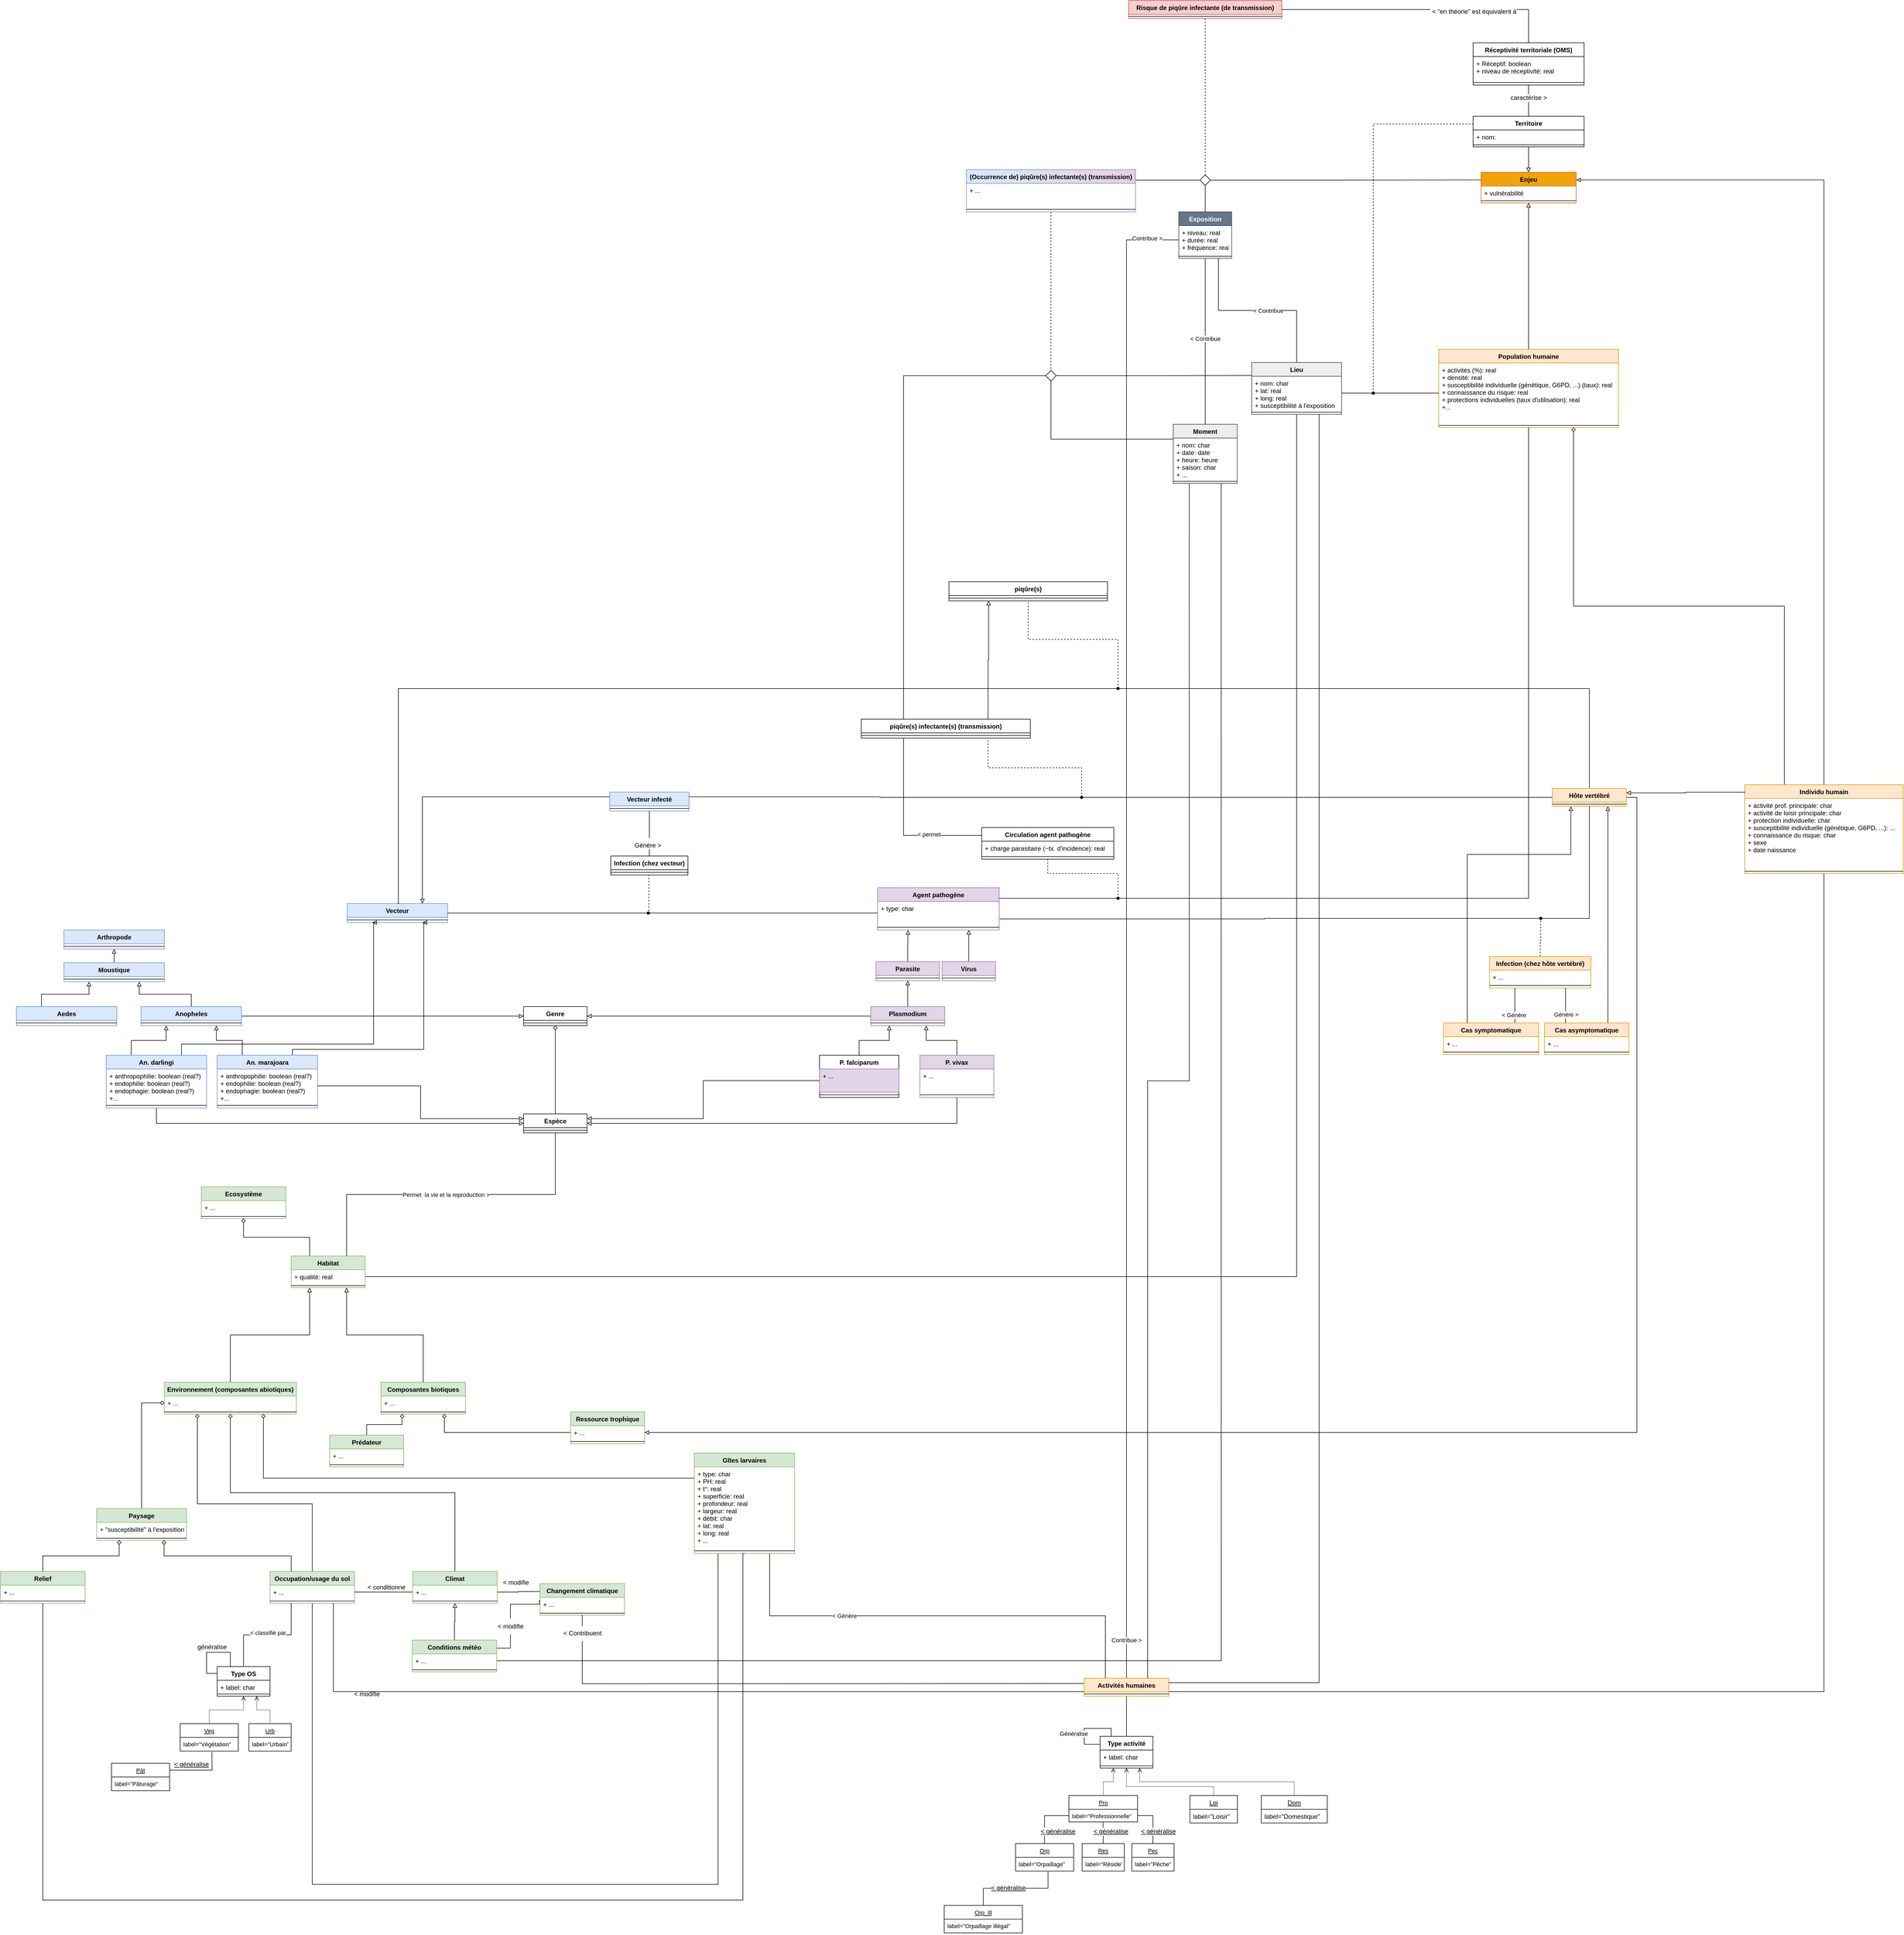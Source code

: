 <mxfile version="20.7.3" type="github">
  <diagram id="qIqN_QBV_P0xhIEw-Xfz" name="Page-1">
    <mxGraphModel dx="5560" dy="2226" grid="1" gridSize="10" guides="1" tooltips="1" connect="1" arrows="1" fold="1" page="1" pageScale="1" pageWidth="827" pageHeight="1169" math="0" shadow="0">
      <root>
        <mxCell id="0" />
        <mxCell id="1" parent="0" />
        <mxCell id="mqnPU8PIk2e7HvB2Qb2y-1" style="edgeStyle=orthogonalEdgeStyle;rounded=0;orthogonalLoop=1;jettySize=auto;html=1;entryX=0.5;entryY=0;entryDx=0;entryDy=0;fontSize=17;fontColor=#EA6B66;startArrow=none;startFill=0;endArrow=none;endFill=0;" edge="1" parent="1" source="mqnPU8PIk2e7HvB2Qb2y-2" target="mqnPU8PIk2e7HvB2Qb2y-325">
          <mxGeometry relative="1" as="geometry" />
        </mxCell>
        <mxCell id="mqnPU8PIk2e7HvB2Qb2y-2" value="Exposition" style="swimlane;fontStyle=1;align=center;verticalAlign=top;childLayout=stackLayout;horizontal=1;startSize=26;horizontalStack=0;resizeParent=1;resizeParentMax=0;resizeLast=0;collapsible=1;marginBottom=0;fillColor=#647687;strokeColor=#314354;fontColor=#ffffff;" vertex="1" parent="1">
          <mxGeometry x="650" y="430" width="100" height="88" as="geometry">
            <mxRectangle x="600" y="310" width="90" height="26" as="alternateBounds" />
          </mxGeometry>
        </mxCell>
        <mxCell id="mqnPU8PIk2e7HvB2Qb2y-3" value="+ niveau: real&#xa;+ durée: real&#xa;+ fréquence: real" style="text;align=left;verticalAlign=top;spacingLeft=4;spacingRight=4;overflow=hidden;rotatable=0;points=[[0,0.5],[1,0.5]];portConstraint=eastwest;" vertex="1" parent="mqnPU8PIk2e7HvB2Qb2y-2">
          <mxGeometry y="26" width="100" height="54" as="geometry" />
        </mxCell>
        <mxCell id="mqnPU8PIk2e7HvB2Qb2y-4" value="" style="line;strokeWidth=1;fillColor=none;align=left;verticalAlign=middle;spacingTop=-1;spacingLeft=3;spacingRight=3;rotatable=0;labelPosition=right;points=[];portConstraint=eastwest;" vertex="1" parent="mqnPU8PIk2e7HvB2Qb2y-2">
          <mxGeometry y="80" width="100" height="8" as="geometry" />
        </mxCell>
        <mxCell id="mqnPU8PIk2e7HvB2Qb2y-9" style="edgeStyle=elbowEdgeStyle;rounded=0;orthogonalLoop=1;jettySize=auto;html=1;exitX=1;exitY=0.5;exitDx=0;exitDy=0;entryX=0;entryY=0.25;entryDx=0;entryDy=0;endArrow=none;endFill=0;" edge="1" parent="1" source="mqnPU8PIk2e7HvB2Qb2y-10" target="mqnPU8PIk2e7HvB2Qb2y-235">
          <mxGeometry relative="1" as="geometry" />
        </mxCell>
        <mxCell id="mqnPU8PIk2e7HvB2Qb2y-10" value="" style="rhombus;aspect=fixed;" vertex="1" parent="1">
          <mxGeometry x="690" y="360" width="20" height="20" as="geometry" />
        </mxCell>
        <mxCell id="mqnPU8PIk2e7HvB2Qb2y-11" value="" style="endArrow=none;html=1;rounded=0;align=center;verticalAlign=bottom;labelBackgroundColor=none;exitX=1;exitY=0.25;exitDx=0;exitDy=0;edgeStyle=elbowEdgeStyle;" edge="1" parent="1" source="mqnPU8PIk2e7HvB2Qb2y-342" target="mqnPU8PIk2e7HvB2Qb2y-10">
          <mxGeometry relative="1" as="geometry">
            <mxPoint x="280" y="369.5" as="sourcePoint" />
          </mxGeometry>
        </mxCell>
        <mxCell id="mqnPU8PIk2e7HvB2Qb2y-12" value="" style="endArrow=none;html=1;rounded=0;align=center;verticalAlign=bottom;labelBackgroundColor=none;entryX=0.5;entryY=0;entryDx=0;entryDy=0;edgeStyle=elbowEdgeStyle;elbow=vertical;" edge="1" parent="1" source="mqnPU8PIk2e7HvB2Qb2y-10" target="mqnPU8PIk2e7HvB2Qb2y-2">
          <mxGeometry relative="1" as="geometry">
            <mxPoint x="460" y="370" as="targetPoint" />
          </mxGeometry>
        </mxCell>
        <mxCell id="mqnPU8PIk2e7HvB2Qb2y-16" style="edgeStyle=orthogonalEdgeStyle;rounded=0;orthogonalLoop=1;jettySize=auto;html=1;exitX=0.5;exitY=0;exitDx=0;exitDy=0;endArrow=block;endFill=0;entryX=1;entryY=0.25;entryDx=0;entryDy=0;" edge="1" parent="1" source="mqnPU8PIk2e7HvB2Qb2y-18" target="mqnPU8PIk2e7HvB2Qb2y-235">
          <mxGeometry relative="1" as="geometry">
            <mxPoint x="1510" y="495" as="targetPoint" />
          </mxGeometry>
        </mxCell>
        <mxCell id="mqnPU8PIk2e7HvB2Qb2y-17" style="edgeStyle=orthogonalEdgeStyle;rounded=0;orthogonalLoop=1;jettySize=auto;html=1;exitX=0.25;exitY=0;exitDx=0;exitDy=0;entryX=0.75;entryY=1;entryDx=0;entryDy=0;endArrow=diamond;endFill=0;" edge="1" parent="1" source="mqnPU8PIk2e7HvB2Qb2y-18" target="mqnPU8PIk2e7HvB2Qb2y-22">
          <mxGeometry relative="1" as="geometry" />
        </mxCell>
        <mxCell id="mqnPU8PIk2e7HvB2Qb2y-18" value="Individu humain" style="swimlane;fontStyle=1;align=center;verticalAlign=top;childLayout=stackLayout;horizontal=1;startSize=26;horizontalStack=0;resizeParent=1;resizeParentMax=0;resizeLast=0;collapsible=1;marginBottom=0;fillColor=#ffe6cc;strokeColor=#d79b00;" vertex="1" parent="1">
          <mxGeometry x="1721" y="1514" width="300" height="168" as="geometry" />
        </mxCell>
        <mxCell id="mqnPU8PIk2e7HvB2Qb2y-19" value="+ activité prof. principale: char&#xa;+ activité de loisir principale: char&#xa;+ protection individuelle: char&#xa;+ susceptibilité individuelle (génétique, G6PD, ...): ...&#xa;+ connaissance du risque: char&#xa;+ sexe&#xa;+ date naissance" style="text;strokeColor=none;fillColor=none;align=left;verticalAlign=top;spacingLeft=4;spacingRight=4;overflow=hidden;rotatable=0;points=[[0,0.5],[1,0.5]];portConstraint=eastwest;" vertex="1" parent="mqnPU8PIk2e7HvB2Qb2y-18">
          <mxGeometry y="26" width="300" height="134" as="geometry" />
        </mxCell>
        <mxCell id="mqnPU8PIk2e7HvB2Qb2y-20" value="" style="line;strokeWidth=1;fillColor=none;align=left;verticalAlign=middle;spacingTop=-1;spacingLeft=3;spacingRight=3;rotatable=0;labelPosition=right;points=[];portConstraint=eastwest;" vertex="1" parent="mqnPU8PIk2e7HvB2Qb2y-18">
          <mxGeometry y="160" width="300" height="8" as="geometry" />
        </mxCell>
        <mxCell id="mqnPU8PIk2e7HvB2Qb2y-21" style="edgeStyle=orthogonalEdgeStyle;rounded=0;orthogonalLoop=1;jettySize=auto;html=1;exitX=0.5;exitY=0;exitDx=0;exitDy=0;entryX=0.5;entryY=1;entryDx=0;entryDy=0;endArrow=block;endFill=0;" edge="1" parent="1" source="mqnPU8PIk2e7HvB2Qb2y-22" target="mqnPU8PIk2e7HvB2Qb2y-235">
          <mxGeometry relative="1" as="geometry" />
        </mxCell>
        <mxCell id="mqnPU8PIk2e7HvB2Qb2y-22" value="Population humaine" style="swimlane;fontStyle=1;align=center;verticalAlign=top;childLayout=stackLayout;horizontal=1;startSize=26;horizontalStack=0;resizeParent=1;resizeParentMax=0;resizeLast=0;collapsible=1;marginBottom=0;fillColor=#ffe6cc;strokeColor=#d79b00;" vertex="1" parent="1">
          <mxGeometry x="1142" y="690" width="340" height="148" as="geometry" />
        </mxCell>
        <mxCell id="mqnPU8PIk2e7HvB2Qb2y-23" value="+ activités (%): real&#xa;+ densité: real&#xa;+ susceptibilité individuelle (génétique, G6PD, ...) (taux): real&#xa;+ connaissance du risque: real&#xa;+ protections individuelles (taux d&#39;utilisation): real&#xa;+..." style="text;strokeColor=none;fillColor=none;align=left;verticalAlign=top;spacingLeft=4;spacingRight=4;overflow=hidden;rotatable=0;points=[[0,0.5],[1,0.5]];portConstraint=eastwest;" vertex="1" parent="mqnPU8PIk2e7HvB2Qb2y-22">
          <mxGeometry y="26" width="340" height="114" as="geometry" />
        </mxCell>
        <mxCell id="mqnPU8PIk2e7HvB2Qb2y-24" value="" style="line;strokeWidth=1;fillColor=none;align=left;verticalAlign=middle;spacingTop=-1;spacingLeft=3;spacingRight=3;rotatable=0;labelPosition=right;points=[];portConstraint=eastwest;" vertex="1" parent="mqnPU8PIk2e7HvB2Qb2y-22">
          <mxGeometry y="140" width="340" height="8" as="geometry" />
        </mxCell>
        <mxCell id="mqnPU8PIk2e7HvB2Qb2y-27" value="piqûre(s)" style="swimlane;fontStyle=1;align=center;verticalAlign=top;childLayout=stackLayout;horizontal=1;startSize=26;horizontalStack=0;resizeParent=1;resizeParentMax=0;resizeLast=0;collapsible=1;marginBottom=0;" vertex="1" parent="1">
          <mxGeometry x="215" y="1130" width="300" height="36" as="geometry" />
        </mxCell>
        <mxCell id="mqnPU8PIk2e7HvB2Qb2y-28" value="" style="line;strokeWidth=1;fillColor=none;align=left;verticalAlign=middle;spacingTop=-1;spacingLeft=3;spacingRight=3;rotatable=0;labelPosition=right;points=[];portConstraint=eastwest;" vertex="1" parent="mqnPU8PIk2e7HvB2Qb2y-27">
          <mxGeometry y="26" width="300" height="10" as="geometry" />
        </mxCell>
        <mxCell id="mqnPU8PIk2e7HvB2Qb2y-29" style="edgeStyle=orthogonalEdgeStyle;rounded=0;orthogonalLoop=1;jettySize=auto;html=1;exitX=0.75;exitY=0;exitDx=0;exitDy=0;endArrow=block;endFill=0;elbow=vertical;entryX=0.25;entryY=1;entryDx=0;entryDy=0;" edge="1" parent="1" source="mqnPU8PIk2e7HvB2Qb2y-31" target="mqnPU8PIk2e7HvB2Qb2y-27">
          <mxGeometry relative="1" as="geometry">
            <mxPoint x="220" y="688" as="targetPoint" />
          </mxGeometry>
        </mxCell>
        <mxCell id="mqnPU8PIk2e7HvB2Qb2y-30" style="edgeStyle=orthogonalEdgeStyle;rounded=0;orthogonalLoop=1;jettySize=auto;html=1;exitX=0.25;exitY=0;exitDx=0;exitDy=0;entryX=0;entryY=0.5;entryDx=0;entryDy=0;startArrow=none;startFill=0;endArrow=none;endFill=0;" edge="1" parent="1" source="mqnPU8PIk2e7HvB2Qb2y-31" target="mqnPU8PIk2e7HvB2Qb2y-351">
          <mxGeometry relative="1" as="geometry">
            <mxPoint x="540" y="1400" as="sourcePoint" />
          </mxGeometry>
        </mxCell>
        <mxCell id="mqnPU8PIk2e7HvB2Qb2y-31" value="piqûre(s) infectante(s) (transmission)" style="swimlane;fontStyle=1;align=center;verticalAlign=top;childLayout=stackLayout;horizontal=1;startSize=26;horizontalStack=0;resizeParent=1;resizeParentMax=0;resizeLast=0;collapsible=1;marginBottom=0;" vertex="1" parent="1">
          <mxGeometry x="49" y="1390" width="320" height="36" as="geometry" />
        </mxCell>
        <mxCell id="mqnPU8PIk2e7HvB2Qb2y-32" value="" style="line;strokeWidth=1;fillColor=none;align=left;verticalAlign=middle;spacingTop=-1;spacingLeft=3;spacingRight=3;rotatable=0;labelPosition=right;points=[];portConstraint=eastwest;" vertex="1" parent="mqnPU8PIk2e7HvB2Qb2y-31">
          <mxGeometry y="26" width="320" height="10" as="geometry" />
        </mxCell>
        <mxCell id="mqnPU8PIk2e7HvB2Qb2y-33" style="edgeStyle=orthogonalEdgeStyle;rounded=0;orthogonalLoop=1;jettySize=auto;html=1;exitX=0.5;exitY=1;exitDx=0;exitDy=0;entryX=0.25;entryY=1;entryDx=0;entryDy=0;endArrow=none;endFill=0;" edge="1" parent="1" source="mqnPU8PIk2e7HvB2Qb2y-35" target="mqnPU8PIk2e7HvB2Qb2y-73">
          <mxGeometry relative="1" as="geometry">
            <Array as="points">
              <mxPoint x="-990" y="3595" />
              <mxPoint x="-222" y="3595" />
            </Array>
          </mxGeometry>
        </mxCell>
        <mxCell id="mqnPU8PIk2e7HvB2Qb2y-34" style="edgeStyle=orthogonalEdgeStyle;rounded=0;orthogonalLoop=1;jettySize=auto;html=1;exitX=0.5;exitY=0;exitDx=0;exitDy=0;entryX=0.25;entryY=1;entryDx=0;entryDy=0;endArrow=diamond;endFill=0;" edge="1" parent="1" source="mqnPU8PIk2e7HvB2Qb2y-35" target="mqnPU8PIk2e7HvB2Qb2y-148">
          <mxGeometry relative="1" as="geometry">
            <Array as="points">
              <mxPoint x="-990" y="2875" />
              <mxPoint x="-1208" y="2875" />
            </Array>
          </mxGeometry>
        </mxCell>
        <mxCell id="mqnPU8PIk2e7HvB2Qb2y-35" value="Occupation/usage du sol" style="swimlane;fontStyle=1;align=center;verticalAlign=top;childLayout=stackLayout;horizontal=1;startSize=26;horizontalStack=0;resizeParent=1;resizeParentMax=0;resizeLast=0;collapsible=1;marginBottom=0;fillColor=#d5e8d4;strokeColor=#82b366;" vertex="1" parent="1">
          <mxGeometry x="-1070" y="3003" width="160" height="60" as="geometry">
            <mxRectangle x="320" y="370" width="90" height="26" as="alternateBounds" />
          </mxGeometry>
        </mxCell>
        <mxCell id="mqnPU8PIk2e7HvB2Qb2y-36" value="+ ..." style="text;strokeColor=none;fillColor=none;align=left;verticalAlign=top;spacingLeft=4;spacingRight=4;overflow=hidden;rotatable=0;points=[[0,0.5],[1,0.5]];portConstraint=eastwest;" vertex="1" parent="mqnPU8PIk2e7HvB2Qb2y-35">
          <mxGeometry y="26" width="160" height="26" as="geometry" />
        </mxCell>
        <mxCell id="mqnPU8PIk2e7HvB2Qb2y-37" value="" style="line;strokeWidth=1;fillColor=none;align=left;verticalAlign=middle;spacingTop=-1;spacingLeft=3;spacingRight=3;rotatable=0;labelPosition=right;points=[];portConstraint=eastwest;" vertex="1" parent="mqnPU8PIk2e7HvB2Qb2y-35">
          <mxGeometry y="52" width="160" height="8" as="geometry" />
        </mxCell>
        <mxCell id="mqnPU8PIk2e7HvB2Qb2y-38" style="edgeStyle=orthogonalEdgeStyle;rounded=0;orthogonalLoop=1;jettySize=auto;html=1;exitX=0.5;exitY=0;exitDx=0;exitDy=0;entryX=0.5;entryY=1;entryDx=0;entryDy=0;endArrow=block;endFill=0;elbow=vertical;" edge="1" parent="1" source="mqnPU8PIk2e7HvB2Qb2y-39" target="mqnPU8PIk2e7HvB2Qb2y-43">
          <mxGeometry relative="1" as="geometry" />
        </mxCell>
        <mxCell id="mqnPU8PIk2e7HvB2Qb2y-39" value="Conditions météo" style="swimlane;fontStyle=1;align=center;verticalAlign=top;childLayout=stackLayout;horizontal=1;startSize=26;horizontalStack=0;resizeParent=1;resizeParentMax=0;resizeLast=0;collapsible=1;marginBottom=0;fillColor=#d5e8d4;strokeColor=#82b366;" vertex="1" parent="1">
          <mxGeometry x="-801" y="3133" width="160" height="60" as="geometry">
            <mxRectangle x="320" y="370" width="90" height="26" as="alternateBounds" />
          </mxGeometry>
        </mxCell>
        <mxCell id="mqnPU8PIk2e7HvB2Qb2y-40" value="+ ..." style="text;strokeColor=none;fillColor=none;align=left;verticalAlign=top;spacingLeft=4;spacingRight=4;overflow=hidden;rotatable=0;points=[[0,0.5],[1,0.5]];portConstraint=eastwest;" vertex="1" parent="mqnPU8PIk2e7HvB2Qb2y-39">
          <mxGeometry y="26" width="160" height="26" as="geometry" />
        </mxCell>
        <mxCell id="mqnPU8PIk2e7HvB2Qb2y-41" value="" style="line;strokeWidth=1;fillColor=none;align=left;verticalAlign=middle;spacingTop=-1;spacingLeft=3;spacingRight=3;rotatable=0;labelPosition=right;points=[];portConstraint=eastwest;" vertex="1" parent="mqnPU8PIk2e7HvB2Qb2y-39">
          <mxGeometry y="52" width="160" height="8" as="geometry" />
        </mxCell>
        <mxCell id="mqnPU8PIk2e7HvB2Qb2y-42" style="edgeStyle=orthogonalEdgeStyle;rounded=0;orthogonalLoop=1;jettySize=auto;html=1;exitX=0.5;exitY=0;exitDx=0;exitDy=0;entryX=0.5;entryY=1;entryDx=0;entryDy=0;endArrow=diamond;endFill=0;" edge="1" parent="1" source="mqnPU8PIk2e7HvB2Qb2y-43" target="mqnPU8PIk2e7HvB2Qb2y-148">
          <mxGeometry relative="1" as="geometry" />
        </mxCell>
        <mxCell id="mqnPU8PIk2e7HvB2Qb2y-43" value="Climat" style="swimlane;fontStyle=1;align=center;verticalAlign=top;childLayout=stackLayout;horizontal=1;startSize=26;horizontalStack=0;resizeParent=1;resizeParentMax=0;resizeLast=0;collapsible=1;marginBottom=0;fillColor=#d5e8d4;strokeColor=#82b366;" vertex="1" parent="1">
          <mxGeometry x="-800" y="3003" width="160" height="60" as="geometry">
            <mxRectangle x="320" y="370" width="90" height="26" as="alternateBounds" />
          </mxGeometry>
        </mxCell>
        <mxCell id="mqnPU8PIk2e7HvB2Qb2y-44" value="+ ..." style="text;strokeColor=none;fillColor=none;align=left;verticalAlign=top;spacingLeft=4;spacingRight=4;overflow=hidden;rotatable=0;points=[[0,0.5],[1,0.5]];portConstraint=eastwest;" vertex="1" parent="mqnPU8PIk2e7HvB2Qb2y-43">
          <mxGeometry y="26" width="160" height="26" as="geometry" />
        </mxCell>
        <mxCell id="mqnPU8PIk2e7HvB2Qb2y-45" value="" style="line;strokeWidth=1;fillColor=none;align=left;verticalAlign=middle;spacingTop=-1;spacingLeft=3;spacingRight=3;rotatable=0;labelPosition=right;points=[];portConstraint=eastwest;" vertex="1" parent="mqnPU8PIk2e7HvB2Qb2y-43">
          <mxGeometry y="52" width="160" height="8" as="geometry" />
        </mxCell>
        <mxCell id="mqnPU8PIk2e7HvB2Qb2y-46" style="edgeStyle=orthogonalEdgeStyle;rounded=0;orthogonalLoop=1;jettySize=auto;html=1;exitDx=0;exitDy=0;entryX=0.5;entryY=0;entryDx=0;entryDy=0;endArrow=none;endFill=0;startArrow=none;" edge="1" parent="1" source="mqnPU8PIk2e7HvB2Qb2y-319" target="mqnPU8PIk2e7HvB2Qb2y-241">
          <mxGeometry relative="1" as="geometry" />
        </mxCell>
        <mxCell id="mqnPU8PIk2e7HvB2Qb2y-47" style="edgeStyle=orthogonalEdgeStyle;rounded=0;orthogonalLoop=1;jettySize=auto;html=1;exitX=0.75;exitY=0;exitDx=0;exitDy=0;entryX=0;entryY=0.25;entryDx=0;entryDy=0;endArrow=none;endFill=0;startArrow=block;startFill=0;" edge="1" parent="1" source="mqnPU8PIk2e7HvB2Qb2y-48" target="mqnPU8PIk2e7HvB2Qb2y-141">
          <mxGeometry relative="1" as="geometry" />
        </mxCell>
        <mxCell id="mqnPU8PIk2e7HvB2Qb2y-48" value="Vecteur" style="swimlane;fontStyle=1;align=center;verticalAlign=top;childLayout=stackLayout;horizontal=1;startSize=26;horizontalStack=0;resizeParent=1;resizeParentMax=0;resizeLast=0;collapsible=1;marginBottom=0;fillColor=#dae8fc;strokeColor=#6c8ebf;" vertex="1" parent="1">
          <mxGeometry x="-924" y="1739" width="190" height="36" as="geometry" />
        </mxCell>
        <mxCell id="mqnPU8PIk2e7HvB2Qb2y-49" value="" style="line;strokeWidth=1;fillColor=none;align=left;verticalAlign=middle;spacingTop=-1;spacingLeft=3;spacingRight=3;rotatable=0;labelPosition=right;points=[];portConstraint=eastwest;" vertex="1" parent="mqnPU8PIk2e7HvB2Qb2y-48">
          <mxGeometry y="26" width="190" height="10" as="geometry" />
        </mxCell>
        <mxCell id="mqnPU8PIk2e7HvB2Qb2y-50" style="edgeStyle=orthogonalEdgeStyle;rounded=0;orthogonalLoop=1;jettySize=auto;html=1;exitX=0.5;exitY=0;exitDx=0;exitDy=0;entryX=0.75;entryY=1;entryDx=0;entryDy=0;endArrow=block;endFill=0;" edge="1" parent="1" source="mqnPU8PIk2e7HvB2Qb2y-52" target="mqnPU8PIk2e7HvB2Qb2y-278">
          <mxGeometry relative="1" as="geometry" />
        </mxCell>
        <mxCell id="mqnPU8PIk2e7HvB2Qb2y-51" style="edgeStyle=orthogonalEdgeStyle;rounded=0;orthogonalLoop=1;jettySize=auto;html=1;entryX=0;entryY=0.5;entryDx=0;entryDy=0;endArrow=block;endFill=0;exitX=1;exitY=0.5;exitDx=0;exitDy=0;" edge="1" parent="1" source="mqnPU8PIk2e7HvB2Qb2y-52" target="mqnPU8PIk2e7HvB2Qb2y-269">
          <mxGeometry relative="1" as="geometry" />
        </mxCell>
        <mxCell id="mqnPU8PIk2e7HvB2Qb2y-52" value="Anopheles" style="swimlane;fontStyle=1;align=center;verticalAlign=top;childLayout=stackLayout;horizontal=1;startSize=26;horizontalStack=0;resizeParent=1;resizeParentMax=0;resizeLast=0;collapsible=1;marginBottom=0;fillColor=#dae8fc;strokeColor=#6c8ebf;" vertex="1" parent="1">
          <mxGeometry x="-1314" y="1934" width="190" height="36" as="geometry" />
        </mxCell>
        <mxCell id="mqnPU8PIk2e7HvB2Qb2y-53" value="" style="line;strokeWidth=1;fillColor=none;align=left;verticalAlign=middle;spacingTop=-1;spacingLeft=3;spacingRight=3;rotatable=0;labelPosition=right;points=[];portConstraint=eastwest;" vertex="1" parent="mqnPU8PIk2e7HvB2Qb2y-52">
          <mxGeometry y="26" width="190" height="10" as="geometry" />
        </mxCell>
        <mxCell id="mqnPU8PIk2e7HvB2Qb2y-58" style="edgeStyle=orthogonalEdgeStyle;rounded=0;orthogonalLoop=1;jettySize=auto;html=1;exitX=0.25;exitY=0;exitDx=0;exitDy=0;endArrow=block;endFill=0;entryX=0.25;entryY=1;entryDx=0;entryDy=0;" edge="1" parent="1" source="mqnPU8PIk2e7HvB2Qb2y-59" target="mqnPU8PIk2e7HvB2Qb2y-278">
          <mxGeometry relative="1" as="geometry">
            <mxPoint x="-1610" y="1811" as="targetPoint" />
          </mxGeometry>
        </mxCell>
        <mxCell id="mqnPU8PIk2e7HvB2Qb2y-59" value="Aedes" style="swimlane;fontStyle=1;align=center;verticalAlign=top;childLayout=stackLayout;horizontal=1;startSize=26;horizontalStack=0;resizeParent=1;resizeParentMax=0;resizeLast=0;collapsible=1;marginBottom=0;fillColor=#dae8fc;strokeColor=#6c8ebf;" vertex="1" parent="1">
          <mxGeometry x="-1550" y="1934" width="190" height="36" as="geometry" />
        </mxCell>
        <mxCell id="mqnPU8PIk2e7HvB2Qb2y-60" value="" style="line;strokeWidth=1;fillColor=none;align=left;verticalAlign=middle;spacingTop=-1;spacingLeft=3;spacingRight=3;rotatable=0;labelPosition=right;points=[];portConstraint=eastwest;" vertex="1" parent="mqnPU8PIk2e7HvB2Qb2y-59">
          <mxGeometry y="26" width="190" height="10" as="geometry" />
        </mxCell>
        <mxCell id="mqnPU8PIk2e7HvB2Qb2y-61" style="edgeStyle=orthogonalEdgeStyle;rounded=0;orthogonalLoop=1;jettySize=auto;html=1;exitX=0.25;exitY=0;exitDx=0;exitDy=0;entryX=0.25;entryY=1;entryDx=0;entryDy=0;endArrow=block;endFill=0;" edge="1" parent="1" source="mqnPU8PIk2e7HvB2Qb2y-64" target="mqnPU8PIk2e7HvB2Qb2y-52">
          <mxGeometry relative="1" as="geometry" />
        </mxCell>
        <mxCell id="mqnPU8PIk2e7HvB2Qb2y-62" style="edgeStyle=orthogonalEdgeStyle;rounded=0;orthogonalLoop=1;jettySize=auto;html=1;entryX=0;entryY=0.5;entryDx=0;entryDy=0;endArrow=block;endFill=0;exitX=0.5;exitY=1;exitDx=0;exitDy=0;" edge="1" parent="1" source="mqnPU8PIk2e7HvB2Qb2y-64" target="mqnPU8PIk2e7HvB2Qb2y-272">
          <mxGeometry relative="1" as="geometry" />
        </mxCell>
        <mxCell id="mqnPU8PIk2e7HvB2Qb2y-63" style="edgeStyle=orthogonalEdgeStyle;rounded=0;orthogonalLoop=1;jettySize=auto;html=1;exitX=0.75;exitY=0;exitDx=0;exitDy=0;endArrow=block;endFill=0;entryX=0.25;entryY=1;entryDx=0;entryDy=0;" edge="1" parent="1" source="mqnPU8PIk2e7HvB2Qb2y-64" target="mqnPU8PIk2e7HvB2Qb2y-48">
          <mxGeometry relative="1" as="geometry">
            <mxPoint x="-930" y="1825" as="targetPoint" />
            <Array as="points">
              <mxPoint x="-1237" y="2005" />
              <mxPoint x="-874" y="2005" />
            </Array>
          </mxGeometry>
        </mxCell>
        <mxCell id="mqnPU8PIk2e7HvB2Qb2y-64" value="An. darlingi" style="swimlane;fontStyle=1;align=center;verticalAlign=top;childLayout=stackLayout;horizontal=1;startSize=26;horizontalStack=0;resizeParent=1;resizeParentMax=0;resizeLast=0;collapsible=1;marginBottom=0;fillColor=#dae8fc;strokeColor=#6c8ebf;" vertex="1" parent="1">
          <mxGeometry x="-1380" y="2026" width="190" height="100" as="geometry" />
        </mxCell>
        <mxCell id="mqnPU8PIk2e7HvB2Qb2y-65" value="+ anthropophilie: boolean (real?)&#xa;+ endophilie: boolean (real?)&#xa;+ endophagie: boolean (real?)&#xa;+..." style="text;strokeColor=none;fillColor=none;align=left;verticalAlign=top;spacingLeft=4;spacingRight=4;overflow=hidden;rotatable=0;points=[[0,0.5],[1,0.5]];portConstraint=eastwest;" vertex="1" parent="mqnPU8PIk2e7HvB2Qb2y-64">
          <mxGeometry y="26" width="190" height="64" as="geometry" />
        </mxCell>
        <mxCell id="mqnPU8PIk2e7HvB2Qb2y-66" value="" style="line;strokeWidth=1;fillColor=none;align=left;verticalAlign=middle;spacingTop=-1;spacingLeft=3;spacingRight=3;rotatable=0;labelPosition=right;points=[];portConstraint=eastwest;" vertex="1" parent="mqnPU8PIk2e7HvB2Qb2y-64">
          <mxGeometry y="90" width="190" height="10" as="geometry" />
        </mxCell>
        <mxCell id="mqnPU8PIk2e7HvB2Qb2y-67" style="edgeStyle=orthogonalEdgeStyle;rounded=0;orthogonalLoop=1;jettySize=auto;html=1;exitX=0.25;exitY=0;exitDx=0;exitDy=0;entryX=0.75;entryY=1;entryDx=0;entryDy=0;endArrow=block;endFill=0;" edge="1" parent="1" source="mqnPU8PIk2e7HvB2Qb2y-69" target="mqnPU8PIk2e7HvB2Qb2y-52">
          <mxGeometry relative="1" as="geometry" />
        </mxCell>
        <mxCell id="mqnPU8PIk2e7HvB2Qb2y-68" style="edgeStyle=orthogonalEdgeStyle;rounded=0;orthogonalLoop=1;jettySize=auto;html=1;exitX=0.75;exitY=0;exitDx=0;exitDy=0;entryX=0.75;entryY=1;entryDx=0;entryDy=0;endArrow=block;endFill=0;" edge="1" parent="1" source="mqnPU8PIk2e7HvB2Qb2y-69" target="mqnPU8PIk2e7HvB2Qb2y-48">
          <mxGeometry relative="1" as="geometry">
            <Array as="points">
              <mxPoint x="-1027" y="2015" />
              <mxPoint x="-779" y="2015" />
            </Array>
          </mxGeometry>
        </mxCell>
        <mxCell id="mqnPU8PIk2e7HvB2Qb2y-69" value="An. marajoara" style="swimlane;fontStyle=1;align=center;verticalAlign=top;childLayout=stackLayout;horizontal=1;startSize=26;horizontalStack=0;resizeParent=1;resizeParentMax=0;resizeLast=0;collapsible=1;marginBottom=0;fillColor=#dae8fc;strokeColor=#6c8ebf;" vertex="1" parent="1">
          <mxGeometry x="-1170" y="2026" width="190" height="100" as="geometry" />
        </mxCell>
        <mxCell id="mqnPU8PIk2e7HvB2Qb2y-70" value="+ anthropophilie: boolean (real?)&#xa;+ endophilie: boolean (real?)&#xa;+ endophagie: boolean (real?)&#xa;+..." style="text;strokeColor=none;fillColor=none;align=left;verticalAlign=top;spacingLeft=4;spacingRight=4;overflow=hidden;rotatable=0;points=[[0,0.5],[1,0.5]];portConstraint=eastwest;" vertex="1" parent="mqnPU8PIk2e7HvB2Qb2y-69">
          <mxGeometry y="26" width="190" height="64" as="geometry" />
        </mxCell>
        <mxCell id="mqnPU8PIk2e7HvB2Qb2y-71" value="" style="line;strokeWidth=1;fillColor=none;align=left;verticalAlign=middle;spacingTop=-1;spacingLeft=3;spacingRight=3;rotatable=0;labelPosition=right;points=[];portConstraint=eastwest;" vertex="1" parent="mqnPU8PIk2e7HvB2Qb2y-69">
          <mxGeometry y="90" width="190" height="10" as="geometry" />
        </mxCell>
        <mxCell id="mqnPU8PIk2e7HvB2Qb2y-72" style="edgeStyle=orthogonalEdgeStyle;rounded=0;orthogonalLoop=1;jettySize=auto;html=1;endArrow=diamond;endFill=0;entryX=0.75;entryY=1;entryDx=0;entryDy=0;exitX=0;exitY=0.25;exitDx=0;exitDy=0;" edge="1" parent="1" source="mqnPU8PIk2e7HvB2Qb2y-73" target="mqnPU8PIk2e7HvB2Qb2y-148">
          <mxGeometry relative="1" as="geometry">
            <mxPoint x="-1040" y="2755" as="targetPoint" />
            <mxPoint x="-290" y="2776" as="sourcePoint" />
          </mxGeometry>
        </mxCell>
        <mxCell id="mqnPU8PIk2e7HvB2Qb2y-73" value="Gîtes larvaires" style="swimlane;fontStyle=1;align=center;verticalAlign=top;childLayout=stackLayout;horizontal=1;startSize=26;horizontalStack=0;resizeParent=1;resizeParentMax=0;resizeLast=0;collapsible=1;marginBottom=0;fillColor=#d5e8d4;strokeColor=#82b366;" vertex="1" parent="1">
          <mxGeometry x="-267" y="2779" width="190" height="190" as="geometry" />
        </mxCell>
        <mxCell id="mqnPU8PIk2e7HvB2Qb2y-74" value="+ type: char&#xa;+ PH: real&#xa;+ t°: real&#xa;+ superficie: real&#xa;+ profondeur: real&#xa;+ largeur: real&#xa;+ débit: char&#xa;+ lat: real&#xa;+ long: real&#xa;+ ..." style="text;strokeColor=none;fillColor=none;align=left;verticalAlign=top;spacingLeft=4;spacingRight=4;overflow=hidden;rotatable=0;points=[[0,0.5],[1,0.5]];portConstraint=eastwest;" vertex="1" parent="mqnPU8PIk2e7HvB2Qb2y-73">
          <mxGeometry y="26" width="190" height="154" as="geometry" />
        </mxCell>
        <mxCell id="mqnPU8PIk2e7HvB2Qb2y-75" value="" style="line;strokeWidth=1;fillColor=none;align=left;verticalAlign=middle;spacingTop=-1;spacingLeft=3;spacingRight=3;rotatable=0;labelPosition=right;points=[];portConstraint=eastwest;" vertex="1" parent="mqnPU8PIk2e7HvB2Qb2y-73">
          <mxGeometry y="180" width="190" height="10" as="geometry" />
        </mxCell>
        <mxCell id="mqnPU8PIk2e7HvB2Qb2y-76" style="edgeStyle=orthogonalEdgeStyle;rounded=0;orthogonalLoop=1;jettySize=auto;html=1;exitX=0;exitY=0.75;exitDx=0;exitDy=0;entryX=0.75;entryY=1;entryDx=0;entryDy=0;endArrow=none;endFill=0;" edge="1" parent="1" source="mqnPU8PIk2e7HvB2Qb2y-80" target="mqnPU8PIk2e7HvB2Qb2y-35">
          <mxGeometry relative="1" as="geometry">
            <mxPoint x="471" y="3244" as="sourcePoint" />
          </mxGeometry>
        </mxCell>
        <mxCell id="mqnPU8PIk2e7HvB2Qb2y-77" style="edgeStyle=orthogonalEdgeStyle;rounded=0;orthogonalLoop=1;jettySize=auto;html=1;exitX=0.5;exitY=0;exitDx=0;exitDy=0;endArrow=none;endFill=0;entryX=0;entryY=0.5;entryDx=0;entryDy=0;" edge="1" parent="1" source="mqnPU8PIk2e7HvB2Qb2y-80" target="mqnPU8PIk2e7HvB2Qb2y-3">
          <mxGeometry relative="1" as="geometry">
            <mxPoint x="845" y="698" as="targetPoint" />
          </mxGeometry>
        </mxCell>
        <mxCell id="mqnPU8PIk2e7HvB2Qb2y-359" value="Contribue &amp;gt;" style="edgeLabel;html=1;align=center;verticalAlign=middle;resizable=0;points=[];" vertex="1" connectable="0" parent="mqnPU8PIk2e7HvB2Qb2y-77">
          <mxGeometry x="-0.949" relative="1" as="geometry">
            <mxPoint as="offset" />
          </mxGeometry>
        </mxCell>
        <mxCell id="mqnPU8PIk2e7HvB2Qb2y-78" style="edgeStyle=orthogonalEdgeStyle;rounded=0;orthogonalLoop=1;jettySize=auto;html=1;exitX=0.25;exitY=0;exitDx=0;exitDy=0;entryX=0.75;entryY=1;entryDx=0;entryDy=0;startArrow=none;startFill=0;endArrow=none;endFill=0;" edge="1" parent="1" source="mqnPU8PIk2e7HvB2Qb2y-80" target="mqnPU8PIk2e7HvB2Qb2y-73">
          <mxGeometry relative="1" as="geometry" />
        </mxCell>
        <mxCell id="mqnPU8PIk2e7HvB2Qb2y-79" value="&amp;lt; Génère" style="edgeLabel;html=1;align=center;verticalAlign=middle;resizable=0;points=[];" vertex="1" connectable="0" parent="mqnPU8PIk2e7HvB2Qb2y-78">
          <mxGeometry x="0.403" relative="1" as="geometry">
            <mxPoint x="-1" as="offset" />
          </mxGeometry>
        </mxCell>
        <mxCell id="mqnPU8PIk2e7HvB2Qb2y-80" value="Activités humaines" style="swimlane;fontStyle=1;align=center;verticalAlign=top;childLayout=stackLayout;horizontal=1;startSize=26;horizontalStack=0;resizeParent=1;resizeParentMax=0;resizeLast=0;collapsible=1;marginBottom=0;fillColor=#ffe6cc;strokeColor=#d79b00;" vertex="1" parent="1">
          <mxGeometry x="471" y="3205" width="160" height="34" as="geometry">
            <mxRectangle x="320" y="370" width="90" height="26" as="alternateBounds" />
          </mxGeometry>
        </mxCell>
        <mxCell id="mqnPU8PIk2e7HvB2Qb2y-81" value="" style="line;strokeWidth=1;fillColor=none;align=left;verticalAlign=middle;spacingTop=-1;spacingLeft=3;spacingRight=3;rotatable=0;labelPosition=right;points=[];portConstraint=eastwest;" vertex="1" parent="mqnPU8PIk2e7HvB2Qb2y-80">
          <mxGeometry y="26" width="160" height="8" as="geometry" />
        </mxCell>
        <mxCell id="mqnPU8PIk2e7HvB2Qb2y-82" value="&amp;lt; modifie" style="text;html=1;align=center;verticalAlign=middle;resizable=0;points=[];autosize=1;strokeColor=none;fillColor=none;" vertex="1" parent="1">
          <mxGeometry x="-640" y="3009" width="70" height="30" as="geometry" />
        </mxCell>
        <mxCell id="mqnPU8PIk2e7HvB2Qb2y-83" style="edgeStyle=orthogonalEdgeStyle;rounded=0;orthogonalLoop=1;jettySize=auto;html=1;exitX=0;exitY=0.5;exitDx=0;exitDy=0;entryX=1;entryY=0.5;entryDx=0;entryDy=0;endArrow=none;endFill=0;" edge="1" parent="1" source="mqnPU8PIk2e7HvB2Qb2y-44" target="mqnPU8PIk2e7HvB2Qb2y-36">
          <mxGeometry relative="1" as="geometry" />
        </mxCell>
        <mxCell id="mqnPU8PIk2e7HvB2Qb2y-84" value="&amp;lt; conditionne" style="text;html=1;align=center;verticalAlign=middle;resizable=0;points=[];autosize=1;strokeColor=none;fillColor=none;" vertex="1" parent="1">
          <mxGeometry x="-900" y="3018" width="100" height="30" as="geometry" />
        </mxCell>
        <mxCell id="mqnPU8PIk2e7HvB2Qb2y-85" value="&amp;lt; modifie" style="text;html=1;align=center;verticalAlign=middle;resizable=0;points=[];autosize=1;strokeColor=none;fillColor=none;" vertex="1" parent="1">
          <mxGeometry x="-922" y="3220" width="70" height="30" as="geometry" />
        </mxCell>
        <mxCell id="mqnPU8PIk2e7HvB2Qb2y-86" style="edgeStyle=orthogonalEdgeStyle;shape=connector;rounded=0;orthogonalLoop=1;jettySize=auto;html=1;entryX=0.5;entryY=0;entryDx=0;entryDy=0;labelBackgroundColor=default;fontFamily=Helvetica;fontSize=11;fontColor=default;endArrow=none;endFill=0;strokeColor=default;exitX=0.25;exitY=1;exitDx=0;exitDy=0;" edge="1" parent="1" source="mqnPU8PIk2e7HvB2Qb2y-35" target="mqnPU8PIk2e7HvB2Qb2y-89">
          <mxGeometry relative="1" as="geometry">
            <mxPoint x="-1060" y="3273" as="sourcePoint" />
          </mxGeometry>
        </mxCell>
        <mxCell id="mqnPU8PIk2e7HvB2Qb2y-87" value="&amp;lt; classifié par" style="edgeLabel;html=1;align=center;verticalAlign=middle;resizable=0;points=[];fontSize=11;fontFamily=Helvetica;fontColor=default;" vertex="1" connectable="0" parent="mqnPU8PIk2e7HvB2Qb2y-86">
          <mxGeometry x="0.234" relative="1" as="geometry">
            <mxPoint x="25" y="-4" as="offset" />
          </mxGeometry>
        </mxCell>
        <mxCell id="mqnPU8PIk2e7HvB2Qb2y-88" style="edgeStyle=orthogonalEdgeStyle;rounded=0;orthogonalLoop=1;jettySize=auto;html=1;exitX=0.25;exitY=0;exitDx=0;exitDy=0;endArrow=none;endFill=0;entryX=0;entryY=0.232;entryDx=0;entryDy=0;entryPerimeter=0;" edge="1" parent="1" source="mqnPU8PIk2e7HvB2Qb2y-89" target="mqnPU8PIk2e7HvB2Qb2y-89">
          <mxGeometry relative="1" as="geometry">
            <mxPoint x="-1190" y="3186" as="targetPoint" />
            <Array as="points">
              <mxPoint x="-1145" y="3156" />
              <mxPoint x="-1190" y="3156" />
              <mxPoint x="-1190" y="3196" />
            </Array>
          </mxGeometry>
        </mxCell>
        <mxCell id="mqnPU8PIk2e7HvB2Qb2y-89" value="Type OS" style="swimlane;fontStyle=1;align=center;verticalAlign=top;childLayout=stackLayout;horizontal=1;startSize=26;horizontalStack=0;resizeParent=1;resizeParentMax=0;resizeLast=0;collapsible=1;marginBottom=0;" vertex="1" parent="1">
          <mxGeometry x="-1170" y="3183" width="100" height="56" as="geometry" />
        </mxCell>
        <mxCell id="mqnPU8PIk2e7HvB2Qb2y-90" value="+ label: char" style="text;strokeColor=none;fillColor=none;align=left;verticalAlign=top;spacingLeft=4;spacingRight=4;overflow=hidden;rotatable=0;points=[[0,0.5],[1,0.5]];portConstraint=eastwest;" vertex="1" parent="mqnPU8PIk2e7HvB2Qb2y-89">
          <mxGeometry y="26" width="100" height="22" as="geometry" />
        </mxCell>
        <mxCell id="mqnPU8PIk2e7HvB2Qb2y-91" value="" style="line;strokeWidth=1;fillColor=none;align=left;verticalAlign=middle;spacingTop=-1;spacingLeft=3;spacingRight=3;rotatable=0;labelPosition=right;points=[];portConstraint=eastwest;" vertex="1" parent="mqnPU8PIk2e7HvB2Qb2y-89">
          <mxGeometry y="48" width="100" height="8" as="geometry" />
        </mxCell>
        <mxCell id="mqnPU8PIk2e7HvB2Qb2y-92" style="edgeStyle=orthogonalEdgeStyle;shape=connector;rounded=0;orthogonalLoop=1;jettySize=auto;html=1;entryX=0.5;entryY=1;entryDx=0;entryDy=0;labelBackgroundColor=default;fontFamily=Helvetica;fontSize=11;fontColor=default;endArrow=open;endFill=0;strokeColor=default;dashed=1;dashPattern=1 1;" edge="1" parent="1" source="mqnPU8PIk2e7HvB2Qb2y-93" target="mqnPU8PIk2e7HvB2Qb2y-89">
          <mxGeometry relative="1" as="geometry" />
        </mxCell>
        <mxCell id="mqnPU8PIk2e7HvB2Qb2y-93" value="Veg" style="swimlane;fontStyle=4;childLayout=stackLayout;horizontal=1;startSize=26;fillColor=none;horizontalStack=0;resizeParent=1;resizeParentMax=0;resizeLast=0;collapsible=1;marginBottom=0;fontFamily=Helvetica;fontSize=11;fontColor=default;" vertex="1" parent="1">
          <mxGeometry x="-1240" y="3291" width="110" height="52" as="geometry">
            <mxRectangle x="610" y="510" width="40" height="26" as="alternateBounds" />
          </mxGeometry>
        </mxCell>
        <mxCell id="mqnPU8PIk2e7HvB2Qb2y-94" value="label=&quot;Végétation&quot;" style="text;strokeColor=none;fillColor=none;align=left;verticalAlign=top;spacingLeft=4;spacingRight=4;overflow=hidden;rotatable=0;points=[[0,0.5],[1,0.5]];portConstraint=eastwest;fontFamily=Helvetica;fontSize=11;fontColor=default;" vertex="1" parent="mqnPU8PIk2e7HvB2Qb2y-93">
          <mxGeometry y="26" width="110" height="26" as="geometry" />
        </mxCell>
        <mxCell id="mqnPU8PIk2e7HvB2Qb2y-95" style="edgeStyle=orthogonalEdgeStyle;shape=connector;rounded=0;orthogonalLoop=1;jettySize=auto;html=1;entryX=0.75;entryY=1;entryDx=0;entryDy=0;labelBackgroundColor=default;fontFamily=Helvetica;fontSize=11;fontColor=default;endArrow=open;endFill=0;strokeColor=default;dashed=1;dashPattern=1 1;" edge="1" parent="1" source="mqnPU8PIk2e7HvB2Qb2y-96" target="mqnPU8PIk2e7HvB2Qb2y-89">
          <mxGeometry relative="1" as="geometry" />
        </mxCell>
        <mxCell id="mqnPU8PIk2e7HvB2Qb2y-96" value="Urb" style="swimlane;fontStyle=4;childLayout=stackLayout;horizontal=1;startSize=26;fillColor=none;horizontalStack=0;resizeParent=1;resizeParentMax=0;resizeLast=0;collapsible=1;marginBottom=0;fontFamily=Helvetica;fontSize=11;fontColor=default;" vertex="1" parent="1">
          <mxGeometry x="-1110" y="3291" width="80" height="52" as="geometry">
            <mxRectangle x="610" y="510" width="40" height="26" as="alternateBounds" />
          </mxGeometry>
        </mxCell>
        <mxCell id="mqnPU8PIk2e7HvB2Qb2y-97" value="label=&quot;Urbain&quot;" style="text;strokeColor=none;fillColor=none;align=left;verticalAlign=top;spacingLeft=4;spacingRight=4;overflow=hidden;rotatable=0;points=[[0,0.5],[1,0.5]];portConstraint=eastwest;fontFamily=Helvetica;fontSize=11;fontColor=default;" vertex="1" parent="mqnPU8PIk2e7HvB2Qb2y-96">
          <mxGeometry y="26" width="80" height="26" as="geometry" />
        </mxCell>
        <mxCell id="mqnPU8PIk2e7HvB2Qb2y-98" style="edgeStyle=orthogonalEdgeStyle;rounded=0;orthogonalLoop=1;jettySize=auto;html=1;exitX=0;exitY=0.25;exitDx=0;exitDy=0;entryX=0.25;entryY=1;entryDx=0;entryDy=0;endArrow=none;endFill=0;" edge="1" parent="1" source="mqnPU8PIk2e7HvB2Qb2y-113" target="mqnPU8PIk2e7HvB2Qb2y-31">
          <mxGeometry relative="1" as="geometry">
            <mxPoint x="390" y="1035" as="sourcePoint" />
            <mxPoint x="160" y="812" as="targetPoint" />
          </mxGeometry>
        </mxCell>
        <mxCell id="mqnPU8PIk2e7HvB2Qb2y-99" value="&amp;lt; permet" style="edgeLabel;html=1;align=center;verticalAlign=middle;resizable=0;points=[];" vertex="1" connectable="0" parent="mqnPU8PIk2e7HvB2Qb2y-98">
          <mxGeometry x="-0.326" y="1" relative="1" as="geometry">
            <mxPoint x="12" y="-3" as="offset" />
          </mxGeometry>
        </mxCell>
        <mxCell id="mqnPU8PIk2e7HvB2Qb2y-100" value="Agent pathogène" style="swimlane;fontStyle=1;align=center;verticalAlign=top;childLayout=stackLayout;horizontal=1;startSize=26;horizontalStack=0;resizeParent=1;resizeParentMax=0;resizeLast=0;collapsible=1;marginBottom=0;fillColor=#e1d5e7;strokeColor=#9673a6;" vertex="1" parent="1">
          <mxGeometry x="80" y="1709" width="230" height="80" as="geometry" />
        </mxCell>
        <mxCell id="mqnPU8PIk2e7HvB2Qb2y-101" value="+ type: char" style="text;strokeColor=none;fillColor=none;align=left;verticalAlign=top;spacingLeft=4;spacingRight=4;overflow=hidden;rotatable=0;points=[[0,0.5],[1,0.5]];portConstraint=eastwest;" vertex="1" parent="mqnPU8PIk2e7HvB2Qb2y-100">
          <mxGeometry y="26" width="230" height="44" as="geometry" />
        </mxCell>
        <mxCell id="mqnPU8PIk2e7HvB2Qb2y-102" value="" style="line;strokeWidth=1;fillColor=none;align=left;verticalAlign=middle;spacingTop=-1;spacingLeft=3;spacingRight=3;rotatable=0;labelPosition=right;points=[];portConstraint=eastwest;" vertex="1" parent="mqnPU8PIk2e7HvB2Qb2y-100">
          <mxGeometry y="70" width="230" height="10" as="geometry" />
        </mxCell>
        <mxCell id="mqnPU8PIk2e7HvB2Qb2y-103" style="edgeStyle=orthogonalEdgeStyle;rounded=0;orthogonalLoop=1;jettySize=auto;html=1;exitDx=0;exitDy=0;entryX=0.5;entryY=1;entryDx=0;entryDy=0;endArrow=none;endFill=0;startArrow=none;" edge="1" parent="1" source="mqnPU8PIk2e7HvB2Qb2y-309" target="mqnPU8PIk2e7HvB2Qb2y-22">
          <mxGeometry relative="1" as="geometry" />
        </mxCell>
        <mxCell id="mqnPU8PIk2e7HvB2Qb2y-104" style="edgeStyle=orthogonalEdgeStyle;rounded=0;orthogonalLoop=1;jettySize=auto;html=1;exitX=0.5;exitY=0;exitDx=0;exitDy=0;entryX=0.5;entryY=1;entryDx=0;entryDy=0;endArrow=block;endFill=0;" edge="1" parent="1" source="mqnPU8PIk2e7HvB2Qb2y-106" target="mqnPU8PIk2e7HvB2Qb2y-117">
          <mxGeometry relative="1" as="geometry" />
        </mxCell>
        <mxCell id="mqnPU8PIk2e7HvB2Qb2y-105" style="edgeStyle=orthogonalEdgeStyle;rounded=0;orthogonalLoop=1;jettySize=auto;html=1;exitX=0;exitY=0.5;exitDx=0;exitDy=0;entryX=1;entryY=0.5;entryDx=0;entryDy=0;endArrow=block;endFill=0;" edge="1" parent="1" source="mqnPU8PIk2e7HvB2Qb2y-106" target="mqnPU8PIk2e7HvB2Qb2y-269">
          <mxGeometry relative="1" as="geometry" />
        </mxCell>
        <mxCell id="mqnPU8PIk2e7HvB2Qb2y-106" value="Plasmodium" style="swimlane;fontStyle=1;align=center;verticalAlign=top;childLayout=stackLayout;horizontal=1;startSize=26;horizontalStack=0;resizeParent=1;resizeParentMax=0;resizeLast=0;collapsible=1;marginBottom=0;fillColor=#e1d5e7;strokeColor=#9673a6;" vertex="1" parent="1">
          <mxGeometry x="67" y="1934" width="140" height="36" as="geometry" />
        </mxCell>
        <mxCell id="mqnPU8PIk2e7HvB2Qb2y-107" value="" style="line;strokeWidth=1;fillColor=none;align=left;verticalAlign=middle;spacingTop=-1;spacingLeft=3;spacingRight=3;rotatable=0;labelPosition=right;points=[];portConstraint=eastwest;" vertex="1" parent="mqnPU8PIk2e7HvB2Qb2y-106">
          <mxGeometry y="26" width="140" height="10" as="geometry" />
        </mxCell>
        <mxCell id="mqnPU8PIk2e7HvB2Qb2y-108" style="edgeStyle=orthogonalEdgeStyle;rounded=0;orthogonalLoop=1;jettySize=auto;html=1;exitX=0.5;exitY=0;exitDx=0;exitDy=0;entryX=0.25;entryY=1;entryDx=0;entryDy=0;endArrow=block;endFill=0;" edge="1" parent="1" source="mqnPU8PIk2e7HvB2Qb2y-109" target="mqnPU8PIk2e7HvB2Qb2y-106">
          <mxGeometry relative="1" as="geometry" />
        </mxCell>
        <mxCell id="mqnPU8PIk2e7HvB2Qb2y-109" value="P. falciparum" style="swimlane;fontStyle=1;align=center;verticalAlign=top;childLayout=stackLayout;horizontal=1;startSize=26;horizontalStack=0;resizeParent=1;resizeParentMax=0;resizeLast=0;collapsible=1;marginBottom=0;" vertex="1" parent="1">
          <mxGeometry x="-30" y="2026" width="150" height="80" as="geometry" />
        </mxCell>
        <mxCell id="mqnPU8PIk2e7HvB2Qb2y-110" value="+ ..." style="text;strokeColor=#9673a6;fillColor=#e1d5e7;align=left;verticalAlign=top;spacingLeft=4;spacingRight=4;overflow=hidden;rotatable=0;points=[[0,0.5],[1,0.5]];portConstraint=eastwest;" vertex="1" parent="mqnPU8PIk2e7HvB2Qb2y-109">
          <mxGeometry y="26" width="150" height="44" as="geometry" />
        </mxCell>
        <mxCell id="mqnPU8PIk2e7HvB2Qb2y-111" value="" style="line;strokeWidth=1;fillColor=none;align=left;verticalAlign=middle;spacingTop=-1;spacingLeft=3;spacingRight=3;rotatable=0;labelPosition=right;points=[];portConstraint=eastwest;" vertex="1" parent="mqnPU8PIk2e7HvB2Qb2y-109">
          <mxGeometry y="70" width="150" height="10" as="geometry" />
        </mxCell>
        <mxCell id="mqnPU8PIk2e7HvB2Qb2y-112" style="edgeStyle=orthogonalEdgeStyle;rounded=0;orthogonalLoop=1;jettySize=auto;html=1;exitX=0.5;exitY=1;exitDx=0;exitDy=0;endArrow=none;endFill=0;dashed=1;entryX=0.658;entryY=0.558;entryDx=0;entryDy=0;entryPerimeter=0;" edge="1" parent="1" source="mqnPU8PIk2e7HvB2Qb2y-113" target="mqnPU8PIk2e7HvB2Qb2y-309">
          <mxGeometry relative="1" as="geometry">
            <mxPoint x="580" y="1735" as="targetPoint" />
          </mxGeometry>
        </mxCell>
        <mxCell id="mqnPU8PIk2e7HvB2Qb2y-113" value="Circulation agent pathogène" style="swimlane;fontStyle=1;align=center;verticalAlign=top;childLayout=stackLayout;horizontal=1;startSize=26;horizontalStack=0;resizeParent=1;resizeParentMax=0;resizeLast=0;collapsible=1;marginBottom=0;" vertex="1" parent="1">
          <mxGeometry x="277" y="1595" width="250" height="60" as="geometry" />
        </mxCell>
        <mxCell id="mqnPU8PIk2e7HvB2Qb2y-114" value="+ charge parasitaire (~tx. d&#39;incidence): real" style="text;strokeColor=none;fillColor=none;align=left;verticalAlign=top;spacingLeft=4;spacingRight=4;overflow=hidden;rotatable=0;points=[[0,0.5],[1,0.5]];portConstraint=eastwest;" vertex="1" parent="mqnPU8PIk2e7HvB2Qb2y-113">
          <mxGeometry y="26" width="250" height="24" as="geometry" />
        </mxCell>
        <mxCell id="mqnPU8PIk2e7HvB2Qb2y-115" value="" style="line;strokeWidth=1;fillColor=none;align=left;verticalAlign=middle;spacingTop=-1;spacingLeft=3;spacingRight=3;rotatable=0;labelPosition=right;points=[];portConstraint=eastwest;" vertex="1" parent="mqnPU8PIk2e7HvB2Qb2y-113">
          <mxGeometry y="50" width="250" height="10" as="geometry" />
        </mxCell>
        <mxCell id="mqnPU8PIk2e7HvB2Qb2y-116" style="edgeStyle=orthogonalEdgeStyle;rounded=0;orthogonalLoop=1;jettySize=auto;html=1;exitX=0.5;exitY=0;exitDx=0;exitDy=0;entryX=0.25;entryY=1;entryDx=0;entryDy=0;endArrow=block;endFill=0;" edge="1" parent="1" source="mqnPU8PIk2e7HvB2Qb2y-117" target="mqnPU8PIk2e7HvB2Qb2y-100">
          <mxGeometry relative="1" as="geometry" />
        </mxCell>
        <mxCell id="mqnPU8PIk2e7HvB2Qb2y-117" value="Parasite" style="swimlane;fontStyle=1;align=center;verticalAlign=top;childLayout=stackLayout;horizontal=1;startSize=26;horizontalStack=0;resizeParent=1;resizeParentMax=0;resizeLast=0;collapsible=1;marginBottom=0;fillColor=#e1d5e7;strokeColor=#9673a6;" vertex="1" parent="1">
          <mxGeometry x="77" y="1849" width="120" height="36" as="geometry" />
        </mxCell>
        <mxCell id="mqnPU8PIk2e7HvB2Qb2y-118" value="" style="line;strokeWidth=1;fillColor=none;align=left;verticalAlign=middle;spacingTop=-1;spacingLeft=3;spacingRight=3;rotatable=0;labelPosition=right;points=[];portConstraint=eastwest;" vertex="1" parent="mqnPU8PIk2e7HvB2Qb2y-117">
          <mxGeometry y="26" width="120" height="10" as="geometry" />
        </mxCell>
        <mxCell id="mqnPU8PIk2e7HvB2Qb2y-119" style="edgeStyle=orthogonalEdgeStyle;rounded=0;orthogonalLoop=1;jettySize=auto;html=1;exitX=0.5;exitY=0;exitDx=0;exitDy=0;entryX=0.75;entryY=1;entryDx=0;entryDy=0;endArrow=block;endFill=0;" edge="1" parent="1" source="mqnPU8PIk2e7HvB2Qb2y-120" target="mqnPU8PIk2e7HvB2Qb2y-100">
          <mxGeometry relative="1" as="geometry" />
        </mxCell>
        <mxCell id="mqnPU8PIk2e7HvB2Qb2y-120" value="Virus" style="swimlane;fontStyle=1;align=center;verticalAlign=top;childLayout=stackLayout;horizontal=1;startSize=26;horizontalStack=0;resizeParent=1;resizeParentMax=0;resizeLast=0;collapsible=1;marginBottom=0;fillColor=#e1d5e7;strokeColor=#9673a6;" vertex="1" parent="1">
          <mxGeometry x="202" y="1849" width="101" height="36" as="geometry" />
        </mxCell>
        <mxCell id="mqnPU8PIk2e7HvB2Qb2y-121" value="" style="line;strokeWidth=1;fillColor=none;align=left;verticalAlign=middle;spacingTop=-1;spacingLeft=3;spacingRight=3;rotatable=0;labelPosition=right;points=[];portConstraint=eastwest;" vertex="1" parent="mqnPU8PIk2e7HvB2Qb2y-120">
          <mxGeometry y="26" width="101" height="10" as="geometry" />
        </mxCell>
        <mxCell id="mqnPU8PIk2e7HvB2Qb2y-122" style="edgeStyle=orthogonalEdgeStyle;rounded=0;orthogonalLoop=1;jettySize=auto;html=1;exitX=0.5;exitY=0;exitDx=0;exitDy=0;entryX=0.75;entryY=1;entryDx=0;entryDy=0;endArrow=block;endFill=0;" edge="1" parent="1" source="mqnPU8PIk2e7HvB2Qb2y-123" target="mqnPU8PIk2e7HvB2Qb2y-106">
          <mxGeometry relative="1" as="geometry" />
        </mxCell>
        <mxCell id="mqnPU8PIk2e7HvB2Qb2y-123" value="P. vivax" style="swimlane;fontStyle=1;align=center;verticalAlign=top;childLayout=stackLayout;horizontal=1;startSize=26;horizontalStack=0;resizeParent=1;resizeParentMax=0;resizeLast=0;collapsible=1;marginBottom=0;fillColor=#e1d5e7;strokeColor=#9673a6;" vertex="1" parent="1">
          <mxGeometry x="160" y="2026" width="140" height="80" as="geometry" />
        </mxCell>
        <mxCell id="mqnPU8PIk2e7HvB2Qb2y-124" value="+ ..." style="text;strokeColor=none;fillColor=none;align=left;verticalAlign=top;spacingLeft=4;spacingRight=4;overflow=hidden;rotatable=0;points=[[0,0.5],[1,0.5]];portConstraint=eastwest;" vertex="1" parent="mqnPU8PIk2e7HvB2Qb2y-123">
          <mxGeometry y="26" width="140" height="44" as="geometry" />
        </mxCell>
        <mxCell id="mqnPU8PIk2e7HvB2Qb2y-125" value="" style="line;strokeWidth=1;fillColor=none;align=left;verticalAlign=middle;spacingTop=-1;spacingLeft=3;spacingRight=3;rotatable=0;labelPosition=right;points=[];portConstraint=eastwest;" vertex="1" parent="mqnPU8PIk2e7HvB2Qb2y-123">
          <mxGeometry y="70" width="140" height="10" as="geometry" />
        </mxCell>
        <mxCell id="mqnPU8PIk2e7HvB2Qb2y-126" value="Infection (chez hôte vertébré)" style="swimlane;fontStyle=1;align=center;verticalAlign=top;childLayout=stackLayout;horizontal=1;startSize=26;horizontalStack=0;resizeParent=1;resizeParentMax=0;resizeLast=0;collapsible=1;marginBottom=0;fillColor=#ffe6cc;strokeColor=#d79b00;" vertex="1" parent="1">
          <mxGeometry x="1238" y="1839" width="192" height="60" as="geometry" />
        </mxCell>
        <mxCell id="mqnPU8PIk2e7HvB2Qb2y-127" value="+ ... " style="text;strokeColor=none;fillColor=none;align=left;verticalAlign=top;spacingLeft=4;spacingRight=4;overflow=hidden;rotatable=0;points=[[0,0.5],[1,0.5]];portConstraint=eastwest;" vertex="1" parent="mqnPU8PIk2e7HvB2Qb2y-126">
          <mxGeometry y="26" width="192" height="24" as="geometry" />
        </mxCell>
        <mxCell id="mqnPU8PIk2e7HvB2Qb2y-128" value="" style="line;strokeWidth=1;fillColor=none;align=left;verticalAlign=middle;spacingTop=-1;spacingLeft=3;spacingRight=3;rotatable=0;labelPosition=right;points=[];portConstraint=eastwest;" vertex="1" parent="mqnPU8PIk2e7HvB2Qb2y-126">
          <mxGeometry y="50" width="192" height="10" as="geometry" />
        </mxCell>
        <mxCell id="mqnPU8PIk2e7HvB2Qb2y-129" style="edgeStyle=orthogonalEdgeStyle;rounded=0;orthogonalLoop=1;jettySize=auto;html=1;exitX=0.5;exitY=0;exitDx=0;exitDy=0;endArrow=none;endFill=0;dashed=1;entryX=0.675;entryY=0.692;entryDx=0;entryDy=0;entryPerimeter=0;" edge="1" parent="1" source="mqnPU8PIk2e7HvB2Qb2y-126" target="mqnPU8PIk2e7HvB2Qb2y-312">
          <mxGeometry relative="1" as="geometry">
            <mxPoint x="1520" y="1775" as="targetPoint" />
            <mxPoint x="1515" y="1590" as="sourcePoint" />
          </mxGeometry>
        </mxCell>
        <mxCell id="mqnPU8PIk2e7HvB2Qb2y-130" style="edgeStyle=orthogonalEdgeStyle;rounded=0;orthogonalLoop=1;jettySize=auto;html=1;exitX=0.75;exitY=0;exitDx=0;exitDy=0;entryX=0.25;entryY=1;entryDx=0;entryDy=0;endArrow=none;endFill=0;startArrow=none;" edge="1" parent="1" source="mqnPU8PIk2e7HvB2Qb2y-133" target="mqnPU8PIk2e7HvB2Qb2y-126">
          <mxGeometry relative="1" as="geometry">
            <mxPoint x="1272" y="1945" as="sourcePoint" />
          </mxGeometry>
        </mxCell>
        <mxCell id="mqnPU8PIk2e7HvB2Qb2y-131" value="&amp;lt; Génère" style="edgeLabel;html=1;align=center;verticalAlign=middle;resizable=0;points=[];" vertex="1" connectable="0" parent="mqnPU8PIk2e7HvB2Qb2y-130">
          <mxGeometry x="0.406" y="2" relative="1" as="geometry">
            <mxPoint y="31" as="offset" />
          </mxGeometry>
        </mxCell>
        <mxCell id="mqnPU8PIk2e7HvB2Qb2y-132" style="edgeStyle=orthogonalEdgeStyle;rounded=0;orthogonalLoop=1;jettySize=auto;html=1;exitX=0.25;exitY=0;exitDx=0;exitDy=0;entryX=0.25;entryY=1;entryDx=0;entryDy=0;fontSize=17;fontColor=#EA6B66;startArrow=none;startFill=0;endArrow=block;endFill=0;" edge="1" parent="1" source="mqnPU8PIk2e7HvB2Qb2y-133" target="mqnPU8PIk2e7HvB2Qb2y-241">
          <mxGeometry relative="1" as="geometry">
            <Array as="points">
              <mxPoint x="1196" y="1646" />
              <mxPoint x="1392" y="1646" />
            </Array>
          </mxGeometry>
        </mxCell>
        <mxCell id="mqnPU8PIk2e7HvB2Qb2y-133" value="Cas symptomatique" style="swimlane;fontStyle=1;align=center;verticalAlign=top;childLayout=stackLayout;horizontal=1;startSize=26;horizontalStack=0;resizeParent=1;resizeParentMax=0;resizeLast=0;collapsible=1;marginBottom=0;fillColor=#ffe6cc;strokeColor=#d79b00;" vertex="1" parent="1">
          <mxGeometry x="1151" y="1965" width="180" height="60" as="geometry" />
        </mxCell>
        <mxCell id="mqnPU8PIk2e7HvB2Qb2y-134" value="+ ... " style="text;strokeColor=none;fillColor=none;align=left;verticalAlign=top;spacingLeft=4;spacingRight=4;overflow=hidden;rotatable=0;points=[[0,0.5],[1,0.5]];portConstraint=eastwest;" vertex="1" parent="mqnPU8PIk2e7HvB2Qb2y-133">
          <mxGeometry y="26" width="180" height="24" as="geometry" />
        </mxCell>
        <mxCell id="mqnPU8PIk2e7HvB2Qb2y-135" value="" style="line;strokeWidth=1;fillColor=none;align=left;verticalAlign=middle;spacingTop=-1;spacingLeft=3;spacingRight=3;rotatable=0;labelPosition=right;points=[];portConstraint=eastwest;" vertex="1" parent="mqnPU8PIk2e7HvB2Qb2y-133">
          <mxGeometry y="50" width="180" height="10" as="geometry" />
        </mxCell>
        <mxCell id="mqnPU8PIk2e7HvB2Qb2y-136" style="edgeStyle=orthogonalEdgeStyle;rounded=0;orthogonalLoop=1;jettySize=auto;html=1;exitX=0.25;exitY=0;exitDx=0;exitDy=0;entryX=0.75;entryY=1;entryDx=0;entryDy=0;endArrow=none;endFill=0;startArrow=none;" edge="1" parent="1" source="mqnPU8PIk2e7HvB2Qb2y-355" target="mqnPU8PIk2e7HvB2Qb2y-126">
          <mxGeometry relative="1" as="geometry">
            <mxPoint x="1393" y="1945" as="sourcePoint" />
          </mxGeometry>
        </mxCell>
        <mxCell id="mqnPU8PIk2e7HvB2Qb2y-137" value="Génère &amp;gt;" style="edgeLabel;html=1;align=center;verticalAlign=middle;resizable=0;points=[];" vertex="1" connectable="0" parent="mqnPU8PIk2e7HvB2Qb2y-136">
          <mxGeometry x="0.362" y="-1" relative="1" as="geometry">
            <mxPoint y="29" as="offset" />
          </mxGeometry>
        </mxCell>
        <mxCell id="mqnPU8PIk2e7HvB2Qb2y-138" style="edgeStyle=elbowEdgeStyle;rounded=0;orthogonalLoop=1;jettySize=auto;html=1;exitX=0.5;exitY=0;exitDx=0;exitDy=0;entryX=0.5;entryY=1;entryDx=0;entryDy=0;endArrow=none;endFill=0;strokeColor=default;elbow=vertical;startArrow=none;" edge="1" parent="1" source="mqnPU8PIk2e7HvB2Qb2y-317" target="mqnPU8PIk2e7HvB2Qb2y-141">
          <mxGeometry relative="1" as="geometry">
            <Array as="points" />
            <mxPoint x="-352" y="1578" as="sourcePoint" />
          </mxGeometry>
        </mxCell>
        <mxCell id="mqnPU8PIk2e7HvB2Qb2y-139" style="edgeStyle=orthogonalEdgeStyle;rounded=0;orthogonalLoop=1;jettySize=auto;html=1;exitDx=0;exitDy=0;endArrow=none;endFill=0;entryX=1;entryY=0.5;entryDx=0;entryDy=0;startArrow=none;" edge="1" parent="1" source="mqnPU8PIk2e7HvB2Qb2y-306" target="mqnPU8PIk2e7HvB2Qb2y-48">
          <mxGeometry relative="1" as="geometry">
            <mxPoint x="-700" y="1825" as="targetPoint" />
          </mxGeometry>
        </mxCell>
        <mxCell id="mqnPU8PIk2e7HvB2Qb2y-141" value="Vecteur infecté" style="swimlane;fontStyle=1;align=center;verticalAlign=top;childLayout=stackLayout;horizontal=1;startSize=26;horizontalStack=0;resizeParent=1;resizeParentMax=0;resizeLast=0;collapsible=1;marginBottom=0;fillColor=#dae8fc;strokeColor=#6c8ebf;" vertex="1" parent="1">
          <mxGeometry x="-427" y="1528" width="150" height="36" as="geometry" />
        </mxCell>
        <mxCell id="mqnPU8PIk2e7HvB2Qb2y-142" value="" style="line;strokeWidth=1;fillColor=none;align=left;verticalAlign=middle;spacingTop=-1;spacingLeft=3;spacingRight=3;rotatable=0;labelPosition=right;points=[];portConstraint=eastwest;" vertex="1" parent="mqnPU8PIk2e7HvB2Qb2y-141">
          <mxGeometry y="26" width="150" height="10" as="geometry" />
        </mxCell>
        <mxCell id="mqnPU8PIk2e7HvB2Qb2y-143" style="edgeStyle=orthogonalEdgeStyle;rounded=0;orthogonalLoop=1;jettySize=auto;html=1;exitDx=0;exitDy=0;endArrow=none;endFill=0;entryX=0;entryY=0.5;entryDx=0;entryDy=0;startArrow=none;" edge="1" parent="1" source="mqnPU8PIk2e7HvB2Qb2y-315" target="mqnPU8PIk2e7HvB2Qb2y-241">
          <mxGeometry relative="1" as="geometry">
            <mxPoint x="1710" y="1595" as="targetPoint" />
          </mxGeometry>
        </mxCell>
        <mxCell id="mqnPU8PIk2e7HvB2Qb2y-144" style="edgeStyle=orthogonalEdgeStyle;rounded=0;orthogonalLoop=1;jettySize=auto;html=1;endArrow=none;endFill=0;entryX=0.5;entryY=1;entryDx=0;entryDy=0;exitX=0.75;exitY=0;exitDx=0;exitDy=0;" edge="1" parent="1" source="mqnPU8PIk2e7HvB2Qb2y-190" target="mqnPU8PIk2e7HvB2Qb2y-272">
          <mxGeometry relative="1" as="geometry">
            <mxPoint x="-940" y="1515" as="targetPoint" />
          </mxGeometry>
        </mxCell>
        <mxCell id="mqnPU8PIk2e7HvB2Qb2y-145" value="Permet&amp;nbsp; la vie et la reproduction &amp;gt;" style="edgeLabel;html=1;align=center;verticalAlign=middle;resizable=0;points=[];" vertex="1" connectable="0" parent="mqnPU8PIk2e7HvB2Qb2y-144">
          <mxGeometry x="-0.277" y="4" relative="1" as="geometry">
            <mxPoint x="77" y="4" as="offset" />
          </mxGeometry>
        </mxCell>
        <mxCell id="mqnPU8PIk2e7HvB2Qb2y-146" style="edgeStyle=orthogonalEdgeStyle;rounded=0;orthogonalLoop=1;jettySize=auto;html=1;exitX=0.5;exitY=0;exitDx=0;exitDy=0;entryX=0.25;entryY=1;entryDx=0;entryDy=0;endArrow=block;endFill=0;" edge="1" parent="1" source="mqnPU8PIk2e7HvB2Qb2y-148" target="mqnPU8PIk2e7HvB2Qb2y-190">
          <mxGeometry relative="1" as="geometry">
            <mxPoint x="-920" y="2535" as="targetPoint" />
          </mxGeometry>
        </mxCell>
        <mxCell id="mqnPU8PIk2e7HvB2Qb2y-147" style="edgeStyle=orthogonalEdgeStyle;rounded=0;orthogonalLoop=1;jettySize=auto;html=1;exitX=1;exitY=0.5;exitDx=0;exitDy=0;endArrow=none;endFill=0;entryX=0.5;entryY=1;entryDx=0;entryDy=0;" edge="1" parent="1" source="mqnPU8PIk2e7HvB2Qb2y-191" target="mqnPU8PIk2e7HvB2Qb2y-172">
          <mxGeometry relative="1" as="geometry">
            <mxPoint x="900" y="1380" as="targetPoint" />
          </mxGeometry>
        </mxCell>
        <mxCell id="mqnPU8PIk2e7HvB2Qb2y-148" value="Environnement (composantes abiotiques)" style="swimlane;fontStyle=1;align=center;verticalAlign=top;childLayout=stackLayout;horizontal=1;startSize=26;horizontalStack=0;resizeParent=1;resizeParentMax=0;resizeLast=0;collapsible=1;marginBottom=0;fillColor=#d5e8d4;strokeColor=#82b366;" vertex="1" parent="1">
          <mxGeometry x="-1270" y="2645" width="250" height="60" as="geometry">
            <mxRectangle x="320" y="370" width="90" height="26" as="alternateBounds" />
          </mxGeometry>
        </mxCell>
        <mxCell id="mqnPU8PIk2e7HvB2Qb2y-149" value="+ ..." style="text;strokeColor=none;fillColor=none;align=left;verticalAlign=top;spacingLeft=4;spacingRight=4;overflow=hidden;rotatable=0;points=[[0,0.5],[1,0.5]];portConstraint=eastwest;" vertex="1" parent="mqnPU8PIk2e7HvB2Qb2y-148">
          <mxGeometry y="26" width="250" height="26" as="geometry" />
        </mxCell>
        <mxCell id="mqnPU8PIk2e7HvB2Qb2y-150" value="" style="line;strokeWidth=1;fillColor=none;align=left;verticalAlign=middle;spacingTop=-1;spacingLeft=3;spacingRight=3;rotatable=0;labelPosition=right;points=[];portConstraint=eastwest;" vertex="1" parent="mqnPU8PIk2e7HvB2Qb2y-148">
          <mxGeometry y="52" width="250" height="8" as="geometry" />
        </mxCell>
        <mxCell id="mqnPU8PIk2e7HvB2Qb2y-151" style="edgeStyle=orthogonalEdgeStyle;rounded=0;orthogonalLoop=1;jettySize=auto;html=1;exitX=0.5;exitY=0;exitDx=0;exitDy=0;entryX=0;entryY=0.5;entryDx=0;entryDy=0;endArrow=diamond;endFill=0;" edge="1" parent="1" source="mqnPU8PIk2e7HvB2Qb2y-152" target="mqnPU8PIk2e7HvB2Qb2y-149">
          <mxGeometry relative="1" as="geometry" />
        </mxCell>
        <mxCell id="mqnPU8PIk2e7HvB2Qb2y-152" value="Paysage" style="swimlane;fontStyle=1;align=center;verticalAlign=top;childLayout=stackLayout;horizontal=1;startSize=26;horizontalStack=0;resizeParent=1;resizeParentMax=0;resizeLast=0;collapsible=1;marginBottom=0;fillColor=#d5e8d4;strokeColor=#82b366;" vertex="1" parent="1">
          <mxGeometry x="-1398" y="2884" width="170" height="60" as="geometry">
            <mxRectangle x="320" y="370" width="90" height="26" as="alternateBounds" />
          </mxGeometry>
        </mxCell>
        <mxCell id="mqnPU8PIk2e7HvB2Qb2y-153" value="+ &quot;susceptibilité&quot; à l&#39;exposition" style="text;strokeColor=none;fillColor=none;align=left;verticalAlign=top;spacingLeft=4;spacingRight=4;overflow=hidden;rotatable=0;points=[[0,0.5],[1,0.5]];portConstraint=eastwest;" vertex="1" parent="mqnPU8PIk2e7HvB2Qb2y-152">
          <mxGeometry y="26" width="170" height="26" as="geometry" />
        </mxCell>
        <mxCell id="mqnPU8PIk2e7HvB2Qb2y-154" value="" style="line;strokeWidth=1;fillColor=none;align=left;verticalAlign=middle;spacingTop=-1;spacingLeft=3;spacingRight=3;rotatable=0;labelPosition=right;points=[];portConstraint=eastwest;" vertex="1" parent="mqnPU8PIk2e7HvB2Qb2y-152">
          <mxGeometry y="52" width="170" height="8" as="geometry" />
        </mxCell>
        <mxCell id="mqnPU8PIk2e7HvB2Qb2y-155" style="edgeStyle=orthogonalEdgeStyle;rounded=0;orthogonalLoop=1;jettySize=auto;html=1;exitX=0.25;exitY=0;exitDx=0;exitDy=0;entryX=0.75;entryY=1;entryDx=0;entryDy=0;endArrow=diamond;endFill=0;" edge="1" parent="1" source="mqnPU8PIk2e7HvB2Qb2y-35" target="mqnPU8PIk2e7HvB2Qb2y-152">
          <mxGeometry relative="1" as="geometry" />
        </mxCell>
        <mxCell id="mqnPU8PIk2e7HvB2Qb2y-156" style="edgeStyle=orthogonalEdgeStyle;rounded=0;orthogonalLoop=1;jettySize=auto;html=1;exitX=0.5;exitY=0;exitDx=0;exitDy=0;entryX=0.25;entryY=1;entryDx=0;entryDy=0;endArrow=diamond;endFill=0;" edge="1" parent="1" source="mqnPU8PIk2e7HvB2Qb2y-158" target="mqnPU8PIk2e7HvB2Qb2y-152">
          <mxGeometry relative="1" as="geometry" />
        </mxCell>
        <mxCell id="mqnPU8PIk2e7HvB2Qb2y-157" style="edgeStyle=orthogonalEdgeStyle;rounded=0;orthogonalLoop=1;jettySize=auto;html=1;exitX=0.5;exitY=1;exitDx=0;exitDy=0;entryX=0.5;entryY=1;entryDx=0;entryDy=0;endArrow=none;endFill=0;" edge="1" parent="1" source="mqnPU8PIk2e7HvB2Qb2y-158" target="mqnPU8PIk2e7HvB2Qb2y-73">
          <mxGeometry relative="1" as="geometry">
            <Array as="points">
              <mxPoint x="-1500" y="3625" />
              <mxPoint x="-175" y="3625" />
            </Array>
          </mxGeometry>
        </mxCell>
        <mxCell id="mqnPU8PIk2e7HvB2Qb2y-158" value="Relief" style="swimlane;fontStyle=1;align=center;verticalAlign=top;childLayout=stackLayout;horizontal=1;startSize=26;horizontalStack=0;resizeParent=1;resizeParentMax=0;resizeLast=0;collapsible=1;marginBottom=0;fillColor=#d5e8d4;strokeColor=#82b366;" vertex="1" parent="1">
          <mxGeometry x="-1580" y="3003" width="160" height="60" as="geometry">
            <mxRectangle x="320" y="370" width="90" height="26" as="alternateBounds" />
          </mxGeometry>
        </mxCell>
        <mxCell id="mqnPU8PIk2e7HvB2Qb2y-159" value="+ ..." style="text;strokeColor=none;fillColor=none;align=left;verticalAlign=top;spacingLeft=4;spacingRight=4;overflow=hidden;rotatable=0;points=[[0,0.5],[1,0.5]];portConstraint=eastwest;" vertex="1" parent="mqnPU8PIk2e7HvB2Qb2y-158">
          <mxGeometry y="26" width="160" height="26" as="geometry" />
        </mxCell>
        <mxCell id="mqnPU8PIk2e7HvB2Qb2y-160" value="" style="line;strokeWidth=1;fillColor=none;align=left;verticalAlign=middle;spacingTop=-1;spacingLeft=3;spacingRight=3;rotatable=0;labelPosition=right;points=[];portConstraint=eastwest;" vertex="1" parent="mqnPU8PIk2e7HvB2Qb2y-158">
          <mxGeometry y="52" width="160" height="8" as="geometry" />
        </mxCell>
        <mxCell id="mqnPU8PIk2e7HvB2Qb2y-161" value="Ressource trophique" style="swimlane;fontStyle=1;align=center;verticalAlign=top;childLayout=stackLayout;horizontal=1;startSize=26;horizontalStack=0;resizeParent=1;resizeParentMax=0;resizeLast=0;collapsible=1;marginBottom=0;fillColor=#d5e8d4;strokeColor=#82b366;" vertex="1" parent="1">
          <mxGeometry x="-501" y="2701" width="140" height="60" as="geometry">
            <mxRectangle x="320" y="370" width="90" height="26" as="alternateBounds" />
          </mxGeometry>
        </mxCell>
        <mxCell id="mqnPU8PIk2e7HvB2Qb2y-162" value="+ ..." style="text;strokeColor=none;fillColor=none;align=left;verticalAlign=top;spacingLeft=4;spacingRight=4;overflow=hidden;rotatable=0;points=[[0,0.5],[1,0.5]];portConstraint=eastwest;" vertex="1" parent="mqnPU8PIk2e7HvB2Qb2y-161">
          <mxGeometry y="26" width="140" height="26" as="geometry" />
        </mxCell>
        <mxCell id="mqnPU8PIk2e7HvB2Qb2y-163" value="" style="line;strokeWidth=1;fillColor=none;align=left;verticalAlign=middle;spacingTop=-1;spacingLeft=3;spacingRight=3;rotatable=0;labelPosition=right;points=[];portConstraint=eastwest;" vertex="1" parent="mqnPU8PIk2e7HvB2Qb2y-161">
          <mxGeometry y="52" width="140" height="8" as="geometry" />
        </mxCell>
        <mxCell id="mqnPU8PIk2e7HvB2Qb2y-164" style="edgeStyle=orthogonalEdgeStyle;rounded=0;orthogonalLoop=1;jettySize=auto;html=1;entryX=1;entryY=0.5;entryDx=0;entryDy=0;endArrow=block;endFill=0;exitX=1;exitY=0.5;exitDx=0;exitDy=0;" edge="1" parent="1" source="mqnPU8PIk2e7HvB2Qb2y-241" target="mqnPU8PIk2e7HvB2Qb2y-162">
          <mxGeometry relative="1" as="geometry" />
        </mxCell>
        <mxCell id="mqnPU8PIk2e7HvB2Qb2y-165" style="edgeStyle=orthogonalEdgeStyle;rounded=0;orthogonalLoop=1;jettySize=auto;html=1;exitX=0;exitY=0.25;exitDx=0;exitDy=0;entryX=1;entryY=0.5;entryDx=0;entryDy=0;endArrow=none;endFill=0;" edge="1" parent="1" source="mqnPU8PIk2e7HvB2Qb2y-166" target="mqnPU8PIk2e7HvB2Qb2y-44">
          <mxGeometry relative="1" as="geometry" />
        </mxCell>
        <mxCell id="mqnPU8PIk2e7HvB2Qb2y-166" value="Changement climatique" style="swimlane;fontStyle=1;align=center;verticalAlign=top;childLayout=stackLayout;horizontal=1;startSize=26;horizontalStack=0;resizeParent=1;resizeParentMax=0;resizeLast=0;collapsible=1;marginBottom=0;fillColor=#d5e8d4;strokeColor=#82b366;" vertex="1" parent="1">
          <mxGeometry x="-559" y="3026" width="160" height="60" as="geometry">
            <mxRectangle x="320" y="370" width="90" height="26" as="alternateBounds" />
          </mxGeometry>
        </mxCell>
        <mxCell id="mqnPU8PIk2e7HvB2Qb2y-167" value="+ ..." style="text;strokeColor=none;fillColor=none;align=left;verticalAlign=top;spacingLeft=4;spacingRight=4;overflow=hidden;rotatable=0;points=[[0,0.5],[1,0.5]];portConstraint=eastwest;" vertex="1" parent="mqnPU8PIk2e7HvB2Qb2y-166">
          <mxGeometry y="26" width="160" height="26" as="geometry" />
        </mxCell>
        <mxCell id="mqnPU8PIk2e7HvB2Qb2y-168" value="" style="line;strokeWidth=1;fillColor=none;align=left;verticalAlign=middle;spacingTop=-1;spacingLeft=3;spacingRight=3;rotatable=0;labelPosition=right;points=[];portConstraint=eastwest;" vertex="1" parent="mqnPU8PIk2e7HvB2Qb2y-166">
          <mxGeometry y="52" width="160" height="8" as="geometry" />
        </mxCell>
        <mxCell id="mqnPU8PIk2e7HvB2Qb2y-169" style="edgeStyle=orthogonalEdgeStyle;rounded=0;orthogonalLoop=1;jettySize=auto;html=1;exitX=0;exitY=0.5;exitDx=0;exitDy=0;endArrow=none;endFill=0;" edge="1" parent="1" source="mqnPU8PIk2e7HvB2Qb2y-167">
          <mxGeometry relative="1" as="geometry">
            <mxPoint x="-560.069" y="3057.069" as="targetPoint" />
          </mxGeometry>
        </mxCell>
        <mxCell id="mqnPU8PIk2e7HvB2Qb2y-170" style="edgeStyle=orthogonalEdgeStyle;rounded=0;orthogonalLoop=1;jettySize=auto;html=1;entryX=1;entryY=0.25;entryDx=0;entryDy=0;endArrow=none;endFill=0;startArrow=none;" edge="1" parent="1" source="mqnPU8PIk2e7HvB2Qb2y-289" target="mqnPU8PIk2e7HvB2Qb2y-39">
          <mxGeometry relative="1" as="geometry" />
        </mxCell>
        <mxCell id="mqnPU8PIk2e7HvB2Qb2y-171" style="edgeStyle=orthogonalEdgeStyle;rounded=0;orthogonalLoop=1;jettySize=auto;html=1;entryX=0.75;entryY=1;entryDx=0;entryDy=0;endArrow=none;endFill=0;exitX=0.5;exitY=0;exitDx=0;exitDy=0;" edge="1" parent="1" source="mqnPU8PIk2e7HvB2Qb2y-172" target="mqnPU8PIk2e7HvB2Qb2y-2">
          <mxGeometry relative="1" as="geometry">
            <mxPoint x="935.0" y="698" as="targetPoint" />
          </mxGeometry>
        </mxCell>
        <mxCell id="mqnPU8PIk2e7HvB2Qb2y-360" value="&amp;lt; Contribue" style="edgeLabel;html=1;align=center;verticalAlign=middle;resizable=0;points=[];" vertex="1" connectable="0" parent="mqnPU8PIk2e7HvB2Qb2y-171">
          <mxGeometry x="-0.112" relative="1" as="geometry">
            <mxPoint as="offset" />
          </mxGeometry>
        </mxCell>
        <mxCell id="mqnPU8PIk2e7HvB2Qb2y-172" value="Lieu" style="swimlane;fontStyle=1;align=center;verticalAlign=top;childLayout=stackLayout;horizontal=1;startSize=26;horizontalStack=0;resizeParent=1;resizeParentMax=0;resizeLast=0;collapsible=1;marginBottom=0;fillColor=#eeeeee;strokeColor=#36393d;" vertex="1" parent="1">
          <mxGeometry x="788" y="715" width="170" height="98" as="geometry">
            <mxRectangle x="600" y="310" width="90" height="26" as="alternateBounds" />
          </mxGeometry>
        </mxCell>
        <mxCell id="mqnPU8PIk2e7HvB2Qb2y-173" value="+ nom: char&#xa;+ lat: real&#xa;+ long: real&#xa;+ susceptibilité à l&#39;exposition" style="text;strokeColor=none;fillColor=none;align=left;verticalAlign=top;spacingLeft=4;spacingRight=4;overflow=hidden;rotatable=0;points=[[0,0.5],[1,0.5]];portConstraint=eastwest;" vertex="1" parent="mqnPU8PIk2e7HvB2Qb2y-172">
          <mxGeometry y="26" width="170" height="64" as="geometry" />
        </mxCell>
        <mxCell id="mqnPU8PIk2e7HvB2Qb2y-174" value="" style="line;strokeWidth=1;fillColor=none;align=left;verticalAlign=middle;spacingTop=-1;spacingLeft=3;spacingRight=3;rotatable=0;labelPosition=right;points=[];portConstraint=eastwest;" vertex="1" parent="mqnPU8PIk2e7HvB2Qb2y-172">
          <mxGeometry y="90" width="170" height="8" as="geometry" />
        </mxCell>
        <mxCell id="mqnPU8PIk2e7HvB2Qb2y-175" style="edgeStyle=orthogonalEdgeStyle;rounded=0;orthogonalLoop=1;jettySize=auto;html=1;entryX=0.5;entryY=1;entryDx=0;entryDy=0;endArrow=none;endFill=0;" edge="1" parent="1" source="mqnPU8PIk2e7HvB2Qb2y-176" target="mqnPU8PIk2e7HvB2Qb2y-80">
          <mxGeometry relative="1" as="geometry" />
        </mxCell>
        <mxCell id="mqnPU8PIk2e7HvB2Qb2y-176" value="Type activité" style="swimlane;fontStyle=1;align=center;verticalAlign=top;childLayout=stackLayout;horizontal=1;startSize=26;horizontalStack=0;resizeParent=1;resizeParentMax=0;resizeLast=0;collapsible=1;marginBottom=0;" vertex="1" parent="1">
          <mxGeometry x="501" y="3315" width="100" height="60" as="geometry">
            <mxRectangle x="320" y="370" width="90" height="26" as="alternateBounds" />
          </mxGeometry>
        </mxCell>
        <mxCell id="mqnPU8PIk2e7HvB2Qb2y-177" value="+ label: char" style="text;strokeColor=none;fillColor=none;align=left;verticalAlign=top;spacingLeft=4;spacingRight=4;overflow=hidden;rotatable=0;points=[[0,0.5],[1,0.5]];portConstraint=eastwest;" vertex="1" parent="mqnPU8PIk2e7HvB2Qb2y-176">
          <mxGeometry y="26" width="100" height="26" as="geometry" />
        </mxCell>
        <mxCell id="mqnPU8PIk2e7HvB2Qb2y-178" value="" style="line;strokeWidth=1;fillColor=none;align=left;verticalAlign=middle;spacingTop=-1;spacingLeft=3;spacingRight=3;rotatable=0;labelPosition=right;points=[];portConstraint=eastwest;" vertex="1" parent="mqnPU8PIk2e7HvB2Qb2y-176">
          <mxGeometry y="52" width="100" height="8" as="geometry" />
        </mxCell>
        <mxCell id="mqnPU8PIk2e7HvB2Qb2y-179" style="edgeStyle=orthogonalEdgeStyle;rounded=0;orthogonalLoop=1;jettySize=auto;html=1;exitX=0.5;exitY=0;exitDx=0;exitDy=0;endArrow=none;endFill=0;" edge="1" parent="1" source="mqnPU8PIk2e7HvB2Qb2y-180" target="mqnPU8PIk2e7HvB2Qb2y-296">
          <mxGeometry relative="1" as="geometry">
            <mxPoint x="411" y="3425" as="targetPoint" />
          </mxGeometry>
        </mxCell>
        <mxCell id="mqnPU8PIk2e7HvB2Qb2y-180" value="Orp" style="swimlane;fontStyle=4;childLayout=stackLayout;horizontal=1;startSize=26;fillColor=none;horizontalStack=0;resizeParent=1;resizeParentMax=0;resizeLast=0;collapsible=1;marginBottom=0;fontFamily=Helvetica;fontSize=11;fontColor=default;" vertex="1" parent="1">
          <mxGeometry x="341" y="3518" width="110" height="52" as="geometry">
            <mxRectangle x="610" y="510" width="40" height="26" as="alternateBounds" />
          </mxGeometry>
        </mxCell>
        <mxCell id="mqnPU8PIk2e7HvB2Qb2y-181" value="label=&quot;Orpaillage&quot;" style="text;strokeColor=none;fillColor=none;align=left;verticalAlign=top;spacingLeft=4;spacingRight=4;overflow=hidden;rotatable=0;points=[[0,0.5],[1,0.5]];portConstraint=eastwest;fontFamily=Helvetica;fontSize=11;fontColor=default;" vertex="1" parent="mqnPU8PIk2e7HvB2Qb2y-180">
          <mxGeometry y="26" width="110" height="26" as="geometry" />
        </mxCell>
        <mxCell id="mqnPU8PIk2e7HvB2Qb2y-182" style="edgeStyle=orthogonalEdgeStyle;rounded=0;orthogonalLoop=1;jettySize=auto;html=1;exitX=0.5;exitY=0;exitDx=0;exitDy=0;endArrow=none;endFill=0;entryX=0.498;entryY=1.029;entryDx=0;entryDy=0;entryPerimeter=0;" edge="1" parent="1" source="mqnPU8PIk2e7HvB2Qb2y-183" target="mqnPU8PIk2e7HvB2Qb2y-296">
          <mxGeometry relative="1" as="geometry">
            <mxPoint x="541" y="3485" as="targetPoint" />
          </mxGeometry>
        </mxCell>
        <mxCell id="mqnPU8PIk2e7HvB2Qb2y-183" value="Res" style="swimlane;fontStyle=4;childLayout=stackLayout;horizontal=1;startSize=26;fillColor=none;horizontalStack=0;resizeParent=1;resizeParentMax=0;resizeLast=0;collapsible=1;marginBottom=0;fontFamily=Helvetica;fontSize=11;fontColor=default;" vertex="1" parent="1">
          <mxGeometry x="467" y="3518" width="80" height="52" as="geometry">
            <mxRectangle x="610" y="510" width="40" height="26" as="alternateBounds" />
          </mxGeometry>
        </mxCell>
        <mxCell id="mqnPU8PIk2e7HvB2Qb2y-184" value="label=&quot;Réside&quot;" style="text;strokeColor=none;fillColor=none;align=left;verticalAlign=top;spacingLeft=4;spacingRight=4;overflow=hidden;rotatable=0;points=[[0,0.5],[1,0.5]];portConstraint=eastwest;fontFamily=Helvetica;fontSize=11;fontColor=default;" vertex="1" parent="mqnPU8PIk2e7HvB2Qb2y-183">
          <mxGeometry y="26" width="80" height="26" as="geometry" />
        </mxCell>
        <mxCell id="mqnPU8PIk2e7HvB2Qb2y-185" style="edgeStyle=orthogonalEdgeStyle;rounded=0;orthogonalLoop=1;jettySize=auto;html=1;exitX=0.5;exitY=0;exitDx=0;exitDy=0;endArrow=none;endFill=0;entryX=1;entryY=0.5;entryDx=0;entryDy=0;" edge="1" parent="1" source="mqnPU8PIk2e7HvB2Qb2y-186" target="mqnPU8PIk2e7HvB2Qb2y-296">
          <mxGeometry relative="1" as="geometry">
            <mxPoint x="607" y="3391" as="targetPoint" />
          </mxGeometry>
        </mxCell>
        <mxCell id="mqnPU8PIk2e7HvB2Qb2y-186" value="Pec" style="swimlane;fontStyle=4;childLayout=stackLayout;horizontal=1;startSize=26;fillColor=none;horizontalStack=0;resizeParent=1;resizeParentMax=0;resizeLast=0;collapsible=1;marginBottom=0;fontFamily=Helvetica;fontSize=11;fontColor=default;" vertex="1" parent="1">
          <mxGeometry x="561" y="3518" width="80" height="52" as="geometry">
            <mxRectangle x="610" y="510" width="40" height="26" as="alternateBounds" />
          </mxGeometry>
        </mxCell>
        <mxCell id="mqnPU8PIk2e7HvB2Qb2y-187" value="label=&quot;Pêche&quot;" style="text;strokeColor=none;fillColor=none;align=left;verticalAlign=top;spacingLeft=4;spacingRight=4;overflow=hidden;rotatable=0;points=[[0,0.5],[1,0.5]];portConstraint=eastwest;fontFamily=Helvetica;fontSize=11;fontColor=default;" vertex="1" parent="mqnPU8PIk2e7HvB2Qb2y-186">
          <mxGeometry y="26" width="80" height="26" as="geometry" />
        </mxCell>
        <mxCell id="mqnPU8PIk2e7HvB2Qb2y-188" style="edgeStyle=orthogonalEdgeStyle;rounded=0;orthogonalLoop=1;jettySize=auto;html=1;entryX=0.75;entryY=1;entryDx=0;entryDy=0;endArrow=none;endFill=0;exitX=1;exitY=0.25;exitDx=0;exitDy=0;" edge="1" parent="1" source="mqnPU8PIk2e7HvB2Qb2y-80" target="mqnPU8PIk2e7HvB2Qb2y-172">
          <mxGeometry relative="1" as="geometry" />
        </mxCell>
        <mxCell id="mqnPU8PIk2e7HvB2Qb2y-189" style="edgeStyle=orthogonalEdgeStyle;rounded=0;orthogonalLoop=1;jettySize=auto;html=1;exitX=0.25;exitY=0;exitDx=0;exitDy=0;entryX=0.5;entryY=1;entryDx=0;entryDy=0;endArrow=diamond;endFill=0;" edge="1" parent="1" source="mqnPU8PIk2e7HvB2Qb2y-190" target="mqnPU8PIk2e7HvB2Qb2y-266">
          <mxGeometry relative="1" as="geometry" />
        </mxCell>
        <mxCell id="mqnPU8PIk2e7HvB2Qb2y-190" value="Habitat" style="swimlane;fontStyle=1;align=center;verticalAlign=top;childLayout=stackLayout;horizontal=1;startSize=26;horizontalStack=0;resizeParent=1;resizeParentMax=0;resizeLast=0;collapsible=1;marginBottom=0;fillColor=#d5e8d4;strokeColor=#82b366;" vertex="1" parent="1">
          <mxGeometry x="-1030" y="2406" width="140" height="60" as="geometry">
            <mxRectangle x="320" y="370" width="90" height="26" as="alternateBounds" />
          </mxGeometry>
        </mxCell>
        <mxCell id="mqnPU8PIk2e7HvB2Qb2y-191" value="+ qualité: real" style="text;strokeColor=none;fillColor=none;align=left;verticalAlign=top;spacingLeft=4;spacingRight=4;overflow=hidden;rotatable=0;points=[[0,0.5],[1,0.5]];portConstraint=eastwest;" vertex="1" parent="mqnPU8PIk2e7HvB2Qb2y-190">
          <mxGeometry y="26" width="140" height="26" as="geometry" />
        </mxCell>
        <mxCell id="mqnPU8PIk2e7HvB2Qb2y-192" value="" style="line;strokeWidth=1;fillColor=none;align=left;verticalAlign=middle;spacingTop=-1;spacingLeft=3;spacingRight=3;rotatable=0;labelPosition=right;points=[];portConstraint=eastwest;" vertex="1" parent="mqnPU8PIk2e7HvB2Qb2y-190">
          <mxGeometry y="52" width="140" height="8" as="geometry" />
        </mxCell>
        <mxCell id="mqnPU8PIk2e7HvB2Qb2y-193" style="edgeStyle=orthogonalEdgeStyle;rounded=0;orthogonalLoop=1;jettySize=auto;html=1;endArrow=block;endFill=0;entryX=0.75;entryY=1;entryDx=0;entryDy=0;exitX=0.5;exitY=0;exitDx=0;exitDy=0;" edge="1" parent="1" source="mqnPU8PIk2e7HvB2Qb2y-194" target="mqnPU8PIk2e7HvB2Qb2y-190">
          <mxGeometry relative="1" as="geometry">
            <mxPoint x="-840" y="2535" as="targetPoint" />
          </mxGeometry>
        </mxCell>
        <mxCell id="mqnPU8PIk2e7HvB2Qb2y-194" value="Composantes biotiques" style="swimlane;fontStyle=1;align=center;verticalAlign=top;childLayout=stackLayout;horizontal=1;startSize=26;horizontalStack=0;resizeParent=1;resizeParentMax=0;resizeLast=0;collapsible=1;marginBottom=0;fillColor=#d5e8d4;strokeColor=#82b366;" vertex="1" parent="1">
          <mxGeometry x="-860" y="2645" width="160" height="60" as="geometry">
            <mxRectangle x="320" y="370" width="90" height="26" as="alternateBounds" />
          </mxGeometry>
        </mxCell>
        <mxCell id="mqnPU8PIk2e7HvB2Qb2y-195" value="+ ..." style="text;strokeColor=none;fillColor=none;align=left;verticalAlign=top;spacingLeft=4;spacingRight=4;overflow=hidden;rotatable=0;points=[[0,0.5],[1,0.5]];portConstraint=eastwest;" vertex="1" parent="mqnPU8PIk2e7HvB2Qb2y-194">
          <mxGeometry y="26" width="160" height="26" as="geometry" />
        </mxCell>
        <mxCell id="mqnPU8PIk2e7HvB2Qb2y-196" value="" style="line;strokeWidth=1;fillColor=none;align=left;verticalAlign=middle;spacingTop=-1;spacingLeft=3;spacingRight=3;rotatable=0;labelPosition=right;points=[];portConstraint=eastwest;" vertex="1" parent="mqnPU8PIk2e7HvB2Qb2y-194">
          <mxGeometry y="52" width="160" height="8" as="geometry" />
        </mxCell>
        <mxCell id="mqnPU8PIk2e7HvB2Qb2y-197" style="edgeStyle=orthogonalEdgeStyle;rounded=0;orthogonalLoop=1;jettySize=auto;html=1;entryX=0.75;entryY=1;entryDx=0;entryDy=0;endArrow=diamond;endFill=0;" edge="1" parent="1" source="mqnPU8PIk2e7HvB2Qb2y-162" target="mqnPU8PIk2e7HvB2Qb2y-194">
          <mxGeometry relative="1" as="geometry" />
        </mxCell>
        <mxCell id="mqnPU8PIk2e7HvB2Qb2y-198" style="edgeStyle=orthogonalEdgeStyle;rounded=0;orthogonalLoop=1;jettySize=auto;html=1;exitX=0.5;exitY=0;exitDx=0;exitDy=0;entryX=0.25;entryY=1;entryDx=0;entryDy=0;endArrow=diamond;endFill=0;" edge="1" parent="1" source="mqnPU8PIk2e7HvB2Qb2y-199" target="mqnPU8PIk2e7HvB2Qb2y-194">
          <mxGeometry relative="1" as="geometry" />
        </mxCell>
        <mxCell id="mqnPU8PIk2e7HvB2Qb2y-199" value="Prédateur" style="swimlane;fontStyle=1;align=center;verticalAlign=top;childLayout=stackLayout;horizontal=1;startSize=26;horizontalStack=0;resizeParent=1;resizeParentMax=0;resizeLast=0;collapsible=1;marginBottom=0;fillColor=#d5e8d4;strokeColor=#82b366;" vertex="1" parent="1">
          <mxGeometry x="-957" y="2745" width="140" height="60" as="geometry">
            <mxRectangle x="320" y="370" width="90" height="26" as="alternateBounds" />
          </mxGeometry>
        </mxCell>
        <mxCell id="mqnPU8PIk2e7HvB2Qb2y-200" value="+ ..." style="text;strokeColor=none;fillColor=none;align=left;verticalAlign=top;spacingLeft=4;spacingRight=4;overflow=hidden;rotatable=0;points=[[0,0.5],[1,0.5]];portConstraint=eastwest;" vertex="1" parent="mqnPU8PIk2e7HvB2Qb2y-199">
          <mxGeometry y="26" width="140" height="26" as="geometry" />
        </mxCell>
        <mxCell id="mqnPU8PIk2e7HvB2Qb2y-201" value="" style="line;strokeWidth=1;fillColor=none;align=left;verticalAlign=middle;spacingTop=-1;spacingLeft=3;spacingRight=3;rotatable=0;labelPosition=right;points=[];portConstraint=eastwest;" vertex="1" parent="mqnPU8PIk2e7HvB2Qb2y-199">
          <mxGeometry y="52" width="140" height="8" as="geometry" />
        </mxCell>
        <mxCell id="mqnPU8PIk2e7HvB2Qb2y-202" style="edgeStyle=orthogonalEdgeStyle;rounded=0;orthogonalLoop=1;jettySize=auto;html=1;exitX=1;exitY=0.75;exitDx=0;exitDy=0;endArrow=none;endFill=0;entryX=0.5;entryY=1;entryDx=0;entryDy=0;" edge="1" parent="1" source="mqnPU8PIk2e7HvB2Qb2y-80" target="mqnPU8PIk2e7HvB2Qb2y-18">
          <mxGeometry relative="1" as="geometry">
            <mxPoint x="2100" y="1575" as="targetPoint" />
            <mxPoint x="631" y="3244" as="sourcePoint" />
          </mxGeometry>
        </mxCell>
        <mxCell id="mqnPU8PIk2e7HvB2Qb2y-211" style="edgeStyle=orthogonalEdgeStyle;rounded=0;orthogonalLoop=1;jettySize=auto;html=1;exitX=0.5;exitY=1;exitDx=0;exitDy=0;entryX=0.5;entryY=0;entryDx=0;entryDy=0;endArrow=none;endFill=0;dashed=1;" edge="1" parent="1" source="mqnPU8PIk2e7HvB2Qb2y-213" target="mqnPU8PIk2e7HvB2Qb2y-10">
          <mxGeometry relative="1" as="geometry">
            <mxPoint x="700" y="220.0" as="targetPoint" />
          </mxGeometry>
        </mxCell>
        <mxCell id="mqnPU8PIk2e7HvB2Qb2y-213" value="Risque de piqûre infectante (de transmission)" style="swimlane;fontStyle=1;align=center;verticalAlign=top;childLayout=stackLayout;horizontal=1;startSize=26;horizontalStack=0;resizeParent=1;resizeParentMax=0;resizeLast=0;collapsible=1;marginBottom=0;fillColor=#f8cecc;strokeColor=#b85450;" vertex="1" parent="1">
          <mxGeometry x="555" y="30" width="290" height="34" as="geometry" />
        </mxCell>
        <mxCell id="mqnPU8PIk2e7HvB2Qb2y-214" value="" style="line;strokeWidth=1;fillColor=none;align=left;verticalAlign=middle;spacingTop=-1;spacingLeft=3;spacingRight=3;rotatable=0;labelPosition=right;points=[];portConstraint=eastwest;" vertex="1" parent="mqnPU8PIk2e7HvB2Qb2y-213">
          <mxGeometry y="26" width="290" height="8" as="geometry" />
        </mxCell>
        <mxCell id="mqnPU8PIk2e7HvB2Qb2y-230" value="généralise" style="text;html=1;align=center;verticalAlign=middle;resizable=0;points=[];autosize=1;strokeColor=none;fillColor=none;" vertex="1" parent="1">
          <mxGeometry x="-1220" y="3131" width="80" height="30" as="geometry" />
        </mxCell>
        <mxCell id="mqnPU8PIk2e7HvB2Qb2y-231" style="edgeStyle=orthogonalEdgeStyle;rounded=0;orthogonalLoop=1;jettySize=auto;html=1;exitX=1;exitY=0.25;exitDx=0;exitDy=0;endArrow=none;endFill=0;" edge="1" parent="1" source="mqnPU8PIk2e7HvB2Qb2y-232">
          <mxGeometry relative="1" as="geometry">
            <mxPoint x="-1180" y="3345" as="targetPoint" />
          </mxGeometry>
        </mxCell>
        <mxCell id="mqnPU8PIk2e7HvB2Qb2y-232" value="Pât" style="swimlane;fontStyle=4;childLayout=stackLayout;horizontal=1;startSize=26;fillColor=none;horizontalStack=0;resizeParent=1;resizeParentMax=0;resizeLast=0;collapsible=1;marginBottom=0;fontFamily=Helvetica;fontSize=11;fontColor=default;" vertex="1" parent="1">
          <mxGeometry x="-1370" y="3366" width="110" height="52" as="geometry">
            <mxRectangle x="610" y="510" width="40" height="26" as="alternateBounds" />
          </mxGeometry>
        </mxCell>
        <mxCell id="mqnPU8PIk2e7HvB2Qb2y-233" value="label=&quot;Pâturage&quot;" style="text;strokeColor=none;fillColor=none;align=left;verticalAlign=top;spacingLeft=4;spacingRight=4;overflow=hidden;rotatable=0;points=[[0,0.5],[1,0.5]];portConstraint=eastwest;fontFamily=Helvetica;fontSize=11;fontColor=default;" vertex="1" parent="mqnPU8PIk2e7HvB2Qb2y-232">
          <mxGeometry y="26" width="110" height="26" as="geometry" />
        </mxCell>
        <mxCell id="mqnPU8PIk2e7HvB2Qb2y-234" value="&lt;u&gt;&amp;lt; généralise&lt;/u&gt;" style="text;html=1;align=center;verticalAlign=middle;resizable=0;points=[];autosize=1;strokeColor=none;fillColor=none;" vertex="1" parent="1">
          <mxGeometry x="-1264" y="3353" width="90" height="30" as="geometry" />
        </mxCell>
        <mxCell id="mqnPU8PIk2e7HvB2Qb2y-235" value="Enjeu" style="swimlane;fontStyle=1;align=center;verticalAlign=top;childLayout=stackLayout;horizontal=1;startSize=26;horizontalStack=0;resizeParent=1;resizeParentMax=0;resizeLast=0;collapsible=1;marginBottom=0;fillColor=#f0a30a;strokeColor=#BD7000;fontColor=#000000;" vertex="1" parent="1">
          <mxGeometry x="1222" y="355" width="180" height="58" as="geometry" />
        </mxCell>
        <mxCell id="mqnPU8PIk2e7HvB2Qb2y-236" value="+ vulnérabilité " style="text;strokeColor=none;fillColor=none;align=left;verticalAlign=top;spacingLeft=4;spacingRight=4;overflow=hidden;rotatable=0;points=[[0,0.5],[1,0.5]];portConstraint=eastwest;" vertex="1" parent="mqnPU8PIk2e7HvB2Qb2y-235">
          <mxGeometry y="26" width="180" height="24" as="geometry" />
        </mxCell>
        <mxCell id="mqnPU8PIk2e7HvB2Qb2y-237" value="" style="line;strokeWidth=1;fillColor=none;align=left;verticalAlign=middle;spacingTop=-1;spacingLeft=3;spacingRight=3;rotatable=0;labelPosition=right;points=[];portConstraint=eastwest;" vertex="1" parent="mqnPU8PIk2e7HvB2Qb2y-235">
          <mxGeometry y="50" width="180" height="8" as="geometry" />
        </mxCell>
        <mxCell id="mqnPU8PIk2e7HvB2Qb2y-238" value="Infection (chez vecteur)" style="swimlane;fontStyle=1;align=center;verticalAlign=top;childLayout=stackLayout;horizontal=1;startSize=26;horizontalStack=0;resizeParent=1;resizeParentMax=0;resizeLast=0;collapsible=1;marginBottom=0;" vertex="1" parent="1">
          <mxGeometry x="-425" y="1649" width="146" height="36" as="geometry" />
        </mxCell>
        <mxCell id="mqnPU8PIk2e7HvB2Qb2y-239" value="" style="line;strokeWidth=1;fillColor=none;align=left;verticalAlign=middle;spacingTop=-1;spacingLeft=3;spacingRight=3;rotatable=0;labelPosition=right;points=[];portConstraint=eastwest;" vertex="1" parent="mqnPU8PIk2e7HvB2Qb2y-238">
          <mxGeometry y="26" width="146" height="10" as="geometry" />
        </mxCell>
        <mxCell id="mqnPU8PIk2e7HvB2Qb2y-240" style="edgeStyle=elbowEdgeStyle;rounded=0;orthogonalLoop=1;jettySize=auto;html=1;strokeColor=default;fontFamily=Helvetica;fontSize=12;endArrow=none;endFill=0;dashed=1;exitX=0.5;exitY=1;exitDx=0;exitDy=0;entryX=0.479;entryY=0.404;entryDx=0;entryDy=0;entryPerimeter=0;" edge="1" parent="1" source="mqnPU8PIk2e7HvB2Qb2y-238" target="mqnPU8PIk2e7HvB2Qb2y-306">
          <mxGeometry relative="1" as="geometry">
            <mxPoint x="-360" y="1755" as="targetPoint" />
          </mxGeometry>
        </mxCell>
        <mxCell id="mqnPU8PIk2e7HvB2Qb2y-241" value="Hôte vertébré" style="swimlane;fontStyle=1;align=center;verticalAlign=top;childLayout=stackLayout;horizontal=1;startSize=26;horizontalStack=0;resizeParent=1;resizeParentMax=0;resizeLast=0;collapsible=1;marginBottom=0;fillColor=#ffe6cc;strokeColor=#d79b00;" vertex="1" parent="1">
          <mxGeometry x="1357" y="1521" width="140" height="34" as="geometry" />
        </mxCell>
        <mxCell id="mqnPU8PIk2e7HvB2Qb2y-242" value="" style="line;strokeWidth=1;fillColor=none;align=left;verticalAlign=middle;spacingTop=-1;spacingLeft=3;spacingRight=3;rotatable=0;labelPosition=right;points=[];portConstraint=eastwest;" vertex="1" parent="mqnPU8PIk2e7HvB2Qb2y-241">
          <mxGeometry y="26" width="140" height="8" as="geometry" />
        </mxCell>
        <mxCell id="mqnPU8PIk2e7HvB2Qb2y-243" style="edgeStyle=orthogonalEdgeStyle;rounded=0;orthogonalLoop=1;jettySize=auto;html=1;endArrow=block;endFill=0;exitX=0.003;exitY=0.085;exitDx=0;exitDy=0;exitPerimeter=0;entryX=1;entryY=0.25;entryDx=0;entryDy=0;" edge="1" parent="1" source="mqnPU8PIk2e7HvB2Qb2y-18" target="mqnPU8PIk2e7HvB2Qb2y-241">
          <mxGeometry relative="1" as="geometry">
            <mxPoint x="1720" y="1575" as="sourcePoint" />
            <mxPoint x="1506" y="1533" as="targetPoint" />
          </mxGeometry>
        </mxCell>
        <mxCell id="mqnPU8PIk2e7HvB2Qb2y-244" style="edgeStyle=orthogonalEdgeStyle;rounded=0;orthogonalLoop=1;jettySize=auto;html=1;entryX=0.5;entryY=0;entryDx=0;entryDy=0;endArrow=block;endFill=0;exitX=0.5;exitY=1;exitDx=0;exitDy=0;" edge="1" parent="1" source="mqnPU8PIk2e7HvB2Qb2y-245" target="mqnPU8PIk2e7HvB2Qb2y-235">
          <mxGeometry relative="1" as="geometry" />
        </mxCell>
        <mxCell id="mqnPU8PIk2e7HvB2Qb2y-245" value="Territoire" style="swimlane;fontStyle=1;align=center;verticalAlign=top;childLayout=stackLayout;horizontal=1;startSize=26;horizontalStack=0;resizeParent=1;resizeParentMax=0;resizeLast=0;collapsible=1;marginBottom=0;" vertex="1" parent="1">
          <mxGeometry x="1207" y="249" width="210" height="58" as="geometry">
            <mxRectangle x="600" y="310" width="90" height="26" as="alternateBounds" />
          </mxGeometry>
        </mxCell>
        <mxCell id="mqnPU8PIk2e7HvB2Qb2y-246" value="+ nom: &#xa;" style="text;strokeColor=none;fillColor=none;align=left;verticalAlign=top;spacingLeft=4;spacingRight=4;overflow=hidden;rotatable=0;points=[[0,0.5],[1,0.5]];portConstraint=eastwest;" vertex="1" parent="mqnPU8PIk2e7HvB2Qb2y-245">
          <mxGeometry y="26" width="210" height="24" as="geometry" />
        </mxCell>
        <mxCell id="mqnPU8PIk2e7HvB2Qb2y-247" value="" style="line;strokeWidth=1;fillColor=none;align=left;verticalAlign=middle;spacingTop=-1;spacingLeft=3;spacingRight=3;rotatable=0;labelPosition=right;points=[];portConstraint=eastwest;" vertex="1" parent="mqnPU8PIk2e7HvB2Qb2y-245">
          <mxGeometry y="50" width="210" height="8" as="geometry" />
        </mxCell>
        <mxCell id="mqnPU8PIk2e7HvB2Qb2y-248" style="edgeStyle=orthogonalEdgeStyle;rounded=0;orthogonalLoop=1;jettySize=auto;html=1;entryX=0;entryY=0.5;entryDx=0;entryDy=0;endArrow=none;endFill=0;startArrow=none;" edge="1" parent="1" source="mqnPU8PIk2e7HvB2Qb2y-322" target="mqnPU8PIk2e7HvB2Qb2y-23">
          <mxGeometry relative="1" as="geometry" />
        </mxCell>
        <mxCell id="mqnPU8PIk2e7HvB2Qb2y-249" style="edgeStyle=orthogonalEdgeStyle;rounded=0;orthogonalLoop=1;jettySize=auto;html=1;entryX=1;entryY=0.5;entryDx=0;entryDy=0;fontFamily=Helvetica;fontSize=12;endArrow=none;endFill=0;exitX=0.5;exitY=0;exitDx=0;exitDy=0;" edge="1" parent="1" source="mqnPU8PIk2e7HvB2Qb2y-251" target="mqnPU8PIk2e7HvB2Qb2y-213">
          <mxGeometry relative="1" as="geometry">
            <mxPoint x="-540" y="282" as="sourcePoint" />
          </mxGeometry>
        </mxCell>
        <mxCell id="mqnPU8PIk2e7HvB2Qb2y-250" value="&amp;nbsp;&amp;lt; &quot;en théorie&quot; est équivalent à" style="edgeLabel;html=1;align=center;verticalAlign=middle;resizable=0;points=[];fontSize=12;fontFamily=Helvetica;" vertex="1" connectable="0" parent="mqnPU8PIk2e7HvB2Qb2y-249">
          <mxGeometry x="-0.809" y="-6" relative="1" as="geometry">
            <mxPoint x="-111" y="-9" as="offset" />
          </mxGeometry>
        </mxCell>
        <mxCell id="mqnPU8PIk2e7HvB2Qb2y-251" value="Réceptivité territoriale (OMS)" style="swimlane;fontStyle=1;align=center;verticalAlign=top;childLayout=stackLayout;horizontal=1;startSize=26;horizontalStack=0;resizeParent=1;resizeParentMax=0;resizeLast=0;collapsible=1;marginBottom=0;" vertex="1" parent="1">
          <mxGeometry x="1207" y="110" width="210" height="80" as="geometry">
            <mxRectangle x="600" y="310" width="90" height="26" as="alternateBounds" />
          </mxGeometry>
        </mxCell>
        <mxCell id="mqnPU8PIk2e7HvB2Qb2y-252" value="+ Réceptif: boolean&#xa;+ niveau de réceptivité: real &#xa;" style="text;strokeColor=none;fillColor=none;align=left;verticalAlign=top;spacingLeft=4;spacingRight=4;overflow=hidden;rotatable=0;points=[[0,0.5],[1,0.5]];portConstraint=eastwest;" vertex="1" parent="mqnPU8PIk2e7HvB2Qb2y-251">
          <mxGeometry y="26" width="210" height="44" as="geometry" />
        </mxCell>
        <mxCell id="mqnPU8PIk2e7HvB2Qb2y-253" value="" style="line;strokeWidth=1;fillColor=none;align=left;verticalAlign=middle;spacingTop=-1;spacingLeft=3;spacingRight=3;rotatable=0;labelPosition=right;points=[];portConstraint=eastwest;" vertex="1" parent="mqnPU8PIk2e7HvB2Qb2y-251">
          <mxGeometry y="70" width="210" height="10" as="geometry" />
        </mxCell>
        <mxCell id="mqnPU8PIk2e7HvB2Qb2y-254" style="edgeStyle=orthogonalEdgeStyle;rounded=0;orthogonalLoop=1;jettySize=auto;html=1;entryX=0.5;entryY=0;entryDx=0;entryDy=0;fontFamily=Times New Roman;fontSize=20;endArrow=none;endFill=0;exitX=0.5;exitY=1;exitDx=0;exitDy=0;" edge="1" parent="1" source="mqnPU8PIk2e7HvB2Qb2y-251" target="mqnPU8PIk2e7HvB2Qb2y-245">
          <mxGeometry relative="1" as="geometry" />
        </mxCell>
        <mxCell id="mqnPU8PIk2e7HvB2Qb2y-255" value="&amp;nbsp;caractérise &amp;gt;&amp;nbsp;" style="edgeLabel;html=1;align=center;verticalAlign=middle;resizable=0;points=[];fontSize=12;fontFamily=Helvetica;" vertex="1" connectable="0" parent="mqnPU8PIk2e7HvB2Qb2y-254">
          <mxGeometry x="-0.823" relative="1" as="geometry">
            <mxPoint y="19" as="offset" />
          </mxGeometry>
        </mxCell>
        <mxCell id="mqnPU8PIk2e7HvB2Qb2y-266" value="Ecosystème" style="swimlane;fontStyle=1;align=center;verticalAlign=top;childLayout=stackLayout;horizontal=1;startSize=26;horizontalStack=0;resizeParent=1;resizeParentMax=0;resizeLast=0;collapsible=1;marginBottom=0;fillColor=#d5e8d4;strokeColor=#82b366;" vertex="1" parent="1">
          <mxGeometry x="-1200" y="2275" width="160" height="60" as="geometry">
            <mxRectangle x="320" y="370" width="90" height="26" as="alternateBounds" />
          </mxGeometry>
        </mxCell>
        <mxCell id="mqnPU8PIk2e7HvB2Qb2y-267" value="+ ..." style="text;strokeColor=none;fillColor=none;align=left;verticalAlign=top;spacingLeft=4;spacingRight=4;overflow=hidden;rotatable=0;points=[[0,0.5],[1,0.5]];portConstraint=eastwest;" vertex="1" parent="mqnPU8PIk2e7HvB2Qb2y-266">
          <mxGeometry y="26" width="160" height="26" as="geometry" />
        </mxCell>
        <mxCell id="mqnPU8PIk2e7HvB2Qb2y-268" value="" style="line;strokeWidth=1;fillColor=none;align=left;verticalAlign=middle;spacingTop=-1;spacingLeft=3;spacingRight=3;rotatable=0;labelPosition=right;points=[];portConstraint=eastwest;" vertex="1" parent="mqnPU8PIk2e7HvB2Qb2y-266">
          <mxGeometry y="52" width="160" height="8" as="geometry" />
        </mxCell>
        <mxCell id="mqnPU8PIk2e7HvB2Qb2y-269" value="Genre" style="swimlane;fontStyle=1;align=center;verticalAlign=top;childLayout=stackLayout;horizontal=1;startSize=26;horizontalStack=0;resizeParent=1;resizeParentMax=0;resizeLast=0;collapsible=1;marginBottom=0;" vertex="1" parent="1">
          <mxGeometry x="-590" y="1934" width="120" height="36" as="geometry" />
        </mxCell>
        <mxCell id="mqnPU8PIk2e7HvB2Qb2y-270" value="" style="line;strokeWidth=1;fillColor=none;align=left;verticalAlign=middle;spacingTop=-1;spacingLeft=3;spacingRight=3;rotatable=0;labelPosition=right;points=[];portConstraint=eastwest;" vertex="1" parent="mqnPU8PIk2e7HvB2Qb2y-269">
          <mxGeometry y="26" width="120" height="10" as="geometry" />
        </mxCell>
        <mxCell id="mqnPU8PIk2e7HvB2Qb2y-271" style="edgeStyle=orthogonalEdgeStyle;rounded=0;orthogonalLoop=1;jettySize=auto;html=1;exitX=0.5;exitY=0;exitDx=0;exitDy=0;entryX=0.5;entryY=1;entryDx=0;entryDy=0;endArrow=diamond;endFill=0;" edge="1" parent="1" source="mqnPU8PIk2e7HvB2Qb2y-272" target="mqnPU8PIk2e7HvB2Qb2y-269">
          <mxGeometry relative="1" as="geometry" />
        </mxCell>
        <mxCell id="mqnPU8PIk2e7HvB2Qb2y-272" value="Espèce" style="swimlane;fontStyle=1;align=center;verticalAlign=top;childLayout=stackLayout;horizontal=1;startSize=26;horizontalStack=0;resizeParent=1;resizeParentMax=0;resizeLast=0;collapsible=1;marginBottom=0;" vertex="1" parent="1">
          <mxGeometry x="-590" y="2137" width="120" height="36" as="geometry" />
        </mxCell>
        <mxCell id="mqnPU8PIk2e7HvB2Qb2y-273" value="" style="line;strokeWidth=1;fillColor=none;align=left;verticalAlign=middle;spacingTop=-1;spacingLeft=3;spacingRight=3;rotatable=0;labelPosition=right;points=[];portConstraint=eastwest;" vertex="1" parent="mqnPU8PIk2e7HvB2Qb2y-272">
          <mxGeometry y="26" width="120" height="10" as="geometry" />
        </mxCell>
        <mxCell id="mqnPU8PIk2e7HvB2Qb2y-274" style="edgeStyle=orthogonalEdgeStyle;rounded=0;orthogonalLoop=1;jettySize=auto;html=1;exitX=0;exitY=0.5;exitDx=0;exitDy=0;entryX=1;entryY=0.25;entryDx=0;entryDy=0;endArrow=block;endFill=0;" edge="1" parent="1" source="mqnPU8PIk2e7HvB2Qb2y-110" target="mqnPU8PIk2e7HvB2Qb2y-272">
          <mxGeometry relative="1" as="geometry" />
        </mxCell>
        <mxCell id="mqnPU8PIk2e7HvB2Qb2y-275" value="Arthropode" style="swimlane;fontStyle=1;align=center;verticalAlign=top;childLayout=stackLayout;horizontal=1;startSize=26;horizontalStack=0;resizeParent=1;resizeParentMax=0;resizeLast=0;collapsible=1;marginBottom=0;fillColor=#dae8fc;strokeColor=#6c8ebf;" vertex="1" parent="1">
          <mxGeometry x="-1460" y="1789" width="190" height="36" as="geometry" />
        </mxCell>
        <mxCell id="mqnPU8PIk2e7HvB2Qb2y-276" value="" style="line;strokeWidth=1;fillColor=none;align=left;verticalAlign=middle;spacingTop=-1;spacingLeft=3;spacingRight=3;rotatable=0;labelPosition=right;points=[];portConstraint=eastwest;" vertex="1" parent="mqnPU8PIk2e7HvB2Qb2y-275">
          <mxGeometry y="26" width="190" height="10" as="geometry" />
        </mxCell>
        <mxCell id="mqnPU8PIk2e7HvB2Qb2y-277" style="edgeStyle=orthogonalEdgeStyle;rounded=0;orthogonalLoop=1;jettySize=auto;html=1;exitX=0.5;exitY=0;exitDx=0;exitDy=0;entryX=0.5;entryY=1;entryDx=0;entryDy=0;endArrow=block;endFill=0;" edge="1" parent="1" source="mqnPU8PIk2e7HvB2Qb2y-278" target="mqnPU8PIk2e7HvB2Qb2y-275">
          <mxGeometry relative="1" as="geometry" />
        </mxCell>
        <mxCell id="mqnPU8PIk2e7HvB2Qb2y-278" value="Moustique" style="swimlane;fontStyle=1;align=center;verticalAlign=top;childLayout=stackLayout;horizontal=1;startSize=26;horizontalStack=0;resizeParent=1;resizeParentMax=0;resizeLast=0;collapsible=1;marginBottom=0;fillColor=#dae8fc;strokeColor=#6c8ebf;" vertex="1" parent="1">
          <mxGeometry x="-1460" y="1851" width="190" height="36" as="geometry" />
        </mxCell>
        <mxCell id="mqnPU8PIk2e7HvB2Qb2y-279" value="" style="line;strokeWidth=1;fillColor=none;align=left;verticalAlign=middle;spacingTop=-1;spacingLeft=3;spacingRight=3;rotatable=0;labelPosition=right;points=[];portConstraint=eastwest;" vertex="1" parent="mqnPU8PIk2e7HvB2Qb2y-278">
          <mxGeometry y="26" width="190" height="10" as="geometry" />
        </mxCell>
        <mxCell id="mqnPU8PIk2e7HvB2Qb2y-280" style="edgeStyle=orthogonalEdgeStyle;rounded=0;orthogonalLoop=1;jettySize=auto;html=1;exitX=1;exitY=0.5;exitDx=0;exitDy=0;entryX=0;entryY=0.25;entryDx=0;entryDy=0;endArrow=block;endFill=0;" edge="1" parent="1" source="mqnPU8PIk2e7HvB2Qb2y-70" target="mqnPU8PIk2e7HvB2Qb2y-272">
          <mxGeometry relative="1" as="geometry" />
        </mxCell>
        <mxCell id="mqnPU8PIk2e7HvB2Qb2y-281" style="edgeStyle=orthogonalEdgeStyle;rounded=0;orthogonalLoop=1;jettySize=auto;html=1;entryX=1;entryY=0.5;entryDx=0;entryDy=0;endArrow=block;endFill=0;exitX=0.5;exitY=1;exitDx=0;exitDy=0;" edge="1" parent="1" source="mqnPU8PIk2e7HvB2Qb2y-123" target="mqnPU8PIk2e7HvB2Qb2y-272">
          <mxGeometry relative="1" as="geometry" />
        </mxCell>
        <mxCell id="mqnPU8PIk2e7HvB2Qb2y-282" value="" style="edgeStyle=elbowEdgeStyle;rounded=0;orthogonalLoop=1;jettySize=auto;html=1;exitX=0.5;exitY=0;exitDx=0;exitDy=0;entryX=0.5;entryY=1;entryDx=0;entryDy=0;endArrow=none;endFill=0;strokeColor=default;elbow=vertical;" edge="1" parent="1" source="mqnPU8PIk2e7HvB2Qb2y-238" target="mqnPU8PIk2e7HvB2Qb2y-317">
          <mxGeometry relative="1" as="geometry">
            <Array as="points" />
            <mxPoint x="-341" y="1593" as="sourcePoint" />
            <mxPoint x="-352" y="1618" as="targetPoint" />
          </mxGeometry>
        </mxCell>
        <mxCell id="mqnPU8PIk2e7HvB2Qb2y-283" style="edgeStyle=orthogonalEdgeStyle;rounded=0;orthogonalLoop=1;jettySize=auto;html=1;exitX=0.25;exitY=0;exitDx=0;exitDy=0;entryX=0;entryY=0.25;entryDx=0;entryDy=0;startArrow=none;startFill=0;endArrow=none;endFill=0;" edge="1" parent="1" source="mqnPU8PIk2e7HvB2Qb2y-176" target="mqnPU8PIk2e7HvB2Qb2y-176">
          <mxGeometry relative="1" as="geometry">
            <Array as="points">
              <mxPoint x="522" y="3300" />
              <mxPoint x="471" y="3300" />
              <mxPoint x="471" y="3330" />
            </Array>
          </mxGeometry>
        </mxCell>
        <mxCell id="mqnPU8PIk2e7HvB2Qb2y-284" value="Généralise" style="edgeLabel;html=1;align=center;verticalAlign=middle;resizable=0;points=[];" vertex="1" connectable="0" parent="mqnPU8PIk2e7HvB2Qb2y-283">
          <mxGeometry x="-0.09" relative="1" as="geometry">
            <mxPoint x="-31" y="10" as="offset" />
          </mxGeometry>
        </mxCell>
        <mxCell id="mqnPU8PIk2e7HvB2Qb2y-285" style="edgeStyle=orthogonalEdgeStyle;rounded=0;orthogonalLoop=1;jettySize=auto;html=1;entryX=0.559;entryY=1.032;entryDx=0;entryDy=0;entryPerimeter=0;startArrow=none;startFill=0;endArrow=none;endFill=0;" edge="1" parent="1" source="mqnPU8PIk2e7HvB2Qb2y-287" target="mqnPU8PIk2e7HvB2Qb2y-181">
          <mxGeometry relative="1" as="geometry" />
        </mxCell>
        <mxCell id="mqnPU8PIk2e7HvB2Qb2y-286" value="&lt;u style=&quot;border-color: var(--border-color); font-size: 12px; background-color: rgb(251, 251, 251);&quot;&gt;&amp;lt; généralise&lt;/u&gt;" style="edgeLabel;html=1;align=center;verticalAlign=middle;resizable=0;points=[];" vertex="1" connectable="0" parent="mqnPU8PIk2e7HvB2Qb2y-285">
          <mxGeometry x="-0.403" y="1" relative="1" as="geometry">
            <mxPoint x="24" as="offset" />
          </mxGeometry>
        </mxCell>
        <mxCell id="mqnPU8PIk2e7HvB2Qb2y-287" value="Orp_Ill" style="swimlane;fontStyle=4;childLayout=stackLayout;horizontal=1;startSize=26;fillColor=none;horizontalStack=0;resizeParent=1;resizeParentMax=0;resizeLast=0;collapsible=1;marginBottom=0;fontFamily=Helvetica;fontSize=11;fontColor=default;" vertex="1" parent="1">
          <mxGeometry x="206" y="3635" width="148" height="52" as="geometry">
            <mxRectangle x="610" y="510" width="40" height="26" as="alternateBounds" />
          </mxGeometry>
        </mxCell>
        <mxCell id="mqnPU8PIk2e7HvB2Qb2y-288" value="label=&quot;Orpaillage illégal&quot;" style="text;strokeColor=none;fillColor=none;align=left;verticalAlign=top;spacingLeft=4;spacingRight=4;overflow=hidden;rotatable=0;points=[[0,0.5],[1,0.5]];portConstraint=eastwest;fontFamily=Helvetica;fontSize=11;fontColor=default;" vertex="1" parent="mqnPU8PIk2e7HvB2Qb2y-287">
          <mxGeometry y="26" width="148" height="26" as="geometry" />
        </mxCell>
        <mxCell id="mqnPU8PIk2e7HvB2Qb2y-289" value="&amp;lt; modifie" style="text;html=1;align=center;verticalAlign=middle;resizable=0;points=[];autosize=1;strokeColor=none;fillColor=none;" vertex="1" parent="1">
          <mxGeometry x="-650" y="3092" width="70" height="30" as="geometry" />
        </mxCell>
        <mxCell id="mqnPU8PIk2e7HvB2Qb2y-290" value="" style="edgeStyle=orthogonalEdgeStyle;rounded=0;orthogonalLoop=1;jettySize=auto;html=1;exitX=0;exitY=0.5;exitDx=0;exitDy=0;endArrow=none;endFill=0;" edge="1" parent="1" source="mqnPU8PIk2e7HvB2Qb2y-167" target="mqnPU8PIk2e7HvB2Qb2y-289">
          <mxGeometry relative="1" as="geometry">
            <mxPoint x="-560" y="3057" as="sourcePoint" />
            <mxPoint x="-641" y="3148" as="targetPoint" />
          </mxGeometry>
        </mxCell>
        <mxCell id="mqnPU8PIk2e7HvB2Qb2y-291" style="edgeStyle=orthogonalEdgeStyle;rounded=0;orthogonalLoop=1;jettySize=auto;html=1;entryX=0.5;entryY=1;entryDx=0;entryDy=0;fontSize=17;fontColor=#EA6B66;startArrow=none;startFill=0;endArrow=none;endFill=0;" edge="1" parent="1" source="mqnPU8PIk2e7HvB2Qb2y-292" target="mqnPU8PIk2e7HvB2Qb2y-166">
          <mxGeometry relative="1" as="geometry" />
        </mxCell>
        <mxCell id="mqnPU8PIk2e7HvB2Qb2y-292" value="&amp;lt; Contribuent" style="text;html=1;align=center;verticalAlign=middle;resizable=0;points=[];autosize=1;strokeColor=none;fillColor=none;" vertex="1" parent="1">
          <mxGeometry x="-529" y="3105" width="100" height="30" as="geometry" />
        </mxCell>
        <mxCell id="mqnPU8PIk2e7HvB2Qb2y-293" value="" style="edgeStyle=orthogonalEdgeStyle;rounded=0;orthogonalLoop=1;jettySize=auto;html=1;entryX=0.5;entryY=1;entryDx=0;entryDy=0;endArrow=none;endFill=0;" edge="1" parent="1" target="mqnPU8PIk2e7HvB2Qb2y-292">
          <mxGeometry relative="1" as="geometry">
            <mxPoint x="470" y="3215" as="sourcePoint" />
            <mxPoint x="-479" y="3086" as="targetPoint" />
          </mxGeometry>
        </mxCell>
        <mxCell id="mqnPU8PIk2e7HvB2Qb2y-294" style="edgeStyle=orthogonalEdgeStyle;rounded=0;orthogonalLoop=1;jettySize=auto;html=1;entryX=0.25;entryY=1;entryDx=0;entryDy=0;startArrow=none;startFill=0;endArrow=open;endFill=0;dashed=1;dashPattern=1 1;" edge="1" parent="1" source="mqnPU8PIk2e7HvB2Qb2y-295" target="mqnPU8PIk2e7HvB2Qb2y-176">
          <mxGeometry relative="1" as="geometry" />
        </mxCell>
        <mxCell id="mqnPU8PIk2e7HvB2Qb2y-295" value="Pro" style="swimlane;fontStyle=4;childLayout=stackLayout;horizontal=1;startSize=26;fillColor=none;horizontalStack=0;resizeParent=1;resizeParentMax=0;resizeLast=0;collapsible=1;marginBottom=0;fontFamily=Helvetica;fontSize=11;fontColor=default;" vertex="1" parent="1">
          <mxGeometry x="442" y="3427" width="130" height="50" as="geometry">
            <mxRectangle x="610" y="510" width="40" height="26" as="alternateBounds" />
          </mxGeometry>
        </mxCell>
        <mxCell id="mqnPU8PIk2e7HvB2Qb2y-296" value="label=&quot;Professionnelle&quot;" style="text;strokeColor=none;fillColor=none;align=left;verticalAlign=top;spacingLeft=4;spacingRight=4;overflow=hidden;rotatable=0;points=[[0,0.5],[1,0.5]];portConstraint=eastwest;fontFamily=Helvetica;fontSize=11;fontColor=default;" vertex="1" parent="mqnPU8PIk2e7HvB2Qb2y-295">
          <mxGeometry y="26" width="130" height="24" as="geometry" />
        </mxCell>
        <mxCell id="mqnPU8PIk2e7HvB2Qb2y-297" style="edgeStyle=orthogonalEdgeStyle;rounded=0;orthogonalLoop=1;jettySize=auto;html=1;entryX=0.5;entryY=1;entryDx=0;entryDy=0;startArrow=none;startFill=0;endArrow=open;endFill=0;exitX=0.5;exitY=0;exitDx=0;exitDy=0;dashed=1;dashPattern=1 1;" edge="1" parent="1" source="mqnPU8PIk2e7HvB2Qb2y-298" target="mqnPU8PIk2e7HvB2Qb2y-176">
          <mxGeometry relative="1" as="geometry">
            <Array as="points">
              <mxPoint x="716" y="3410" />
              <mxPoint x="551" y="3410" />
            </Array>
          </mxGeometry>
        </mxCell>
        <mxCell id="mqnPU8PIk2e7HvB2Qb2y-298" value="Loi" style="swimlane;fontStyle=4;childLayout=stackLayout;horizontal=1;startSize=26;fillColor=none;horizontalStack=0;resizeParent=1;resizeParentMax=0;resizeLast=0;collapsible=1;marginBottom=0;" vertex="1" parent="1">
          <mxGeometry x="671" y="3427" width="90" height="52" as="geometry" />
        </mxCell>
        <mxCell id="mqnPU8PIk2e7HvB2Qb2y-299" value="label=&quot;Loisir&quot;" style="text;strokeColor=none;fillColor=none;align=left;verticalAlign=top;spacingLeft=4;spacingRight=4;overflow=hidden;rotatable=0;points=[[0,0.5],[1,0.5]];portConstraint=eastwest;" vertex="1" parent="mqnPU8PIk2e7HvB2Qb2y-298">
          <mxGeometry y="26" width="90" height="26" as="geometry" />
        </mxCell>
        <mxCell id="mqnPU8PIk2e7HvB2Qb2y-300" value="&lt;u style=&quot;border-color: var(--border-color); font-size: 12px; background-color: rgb(251, 251, 251);&quot;&gt;&amp;lt; généralise&lt;/u&gt;" style="edgeLabel;html=1;align=center;verticalAlign=middle;resizable=0;points=[];" vertex="1" connectable="0" parent="1">
          <mxGeometry x="421.0" y="3494.998" as="geometry" />
        </mxCell>
        <mxCell id="mqnPU8PIk2e7HvB2Qb2y-301" value="&lt;u style=&quot;border-color: var(--border-color); font-size: 12px; background-color: rgb(251, 251, 251);&quot;&gt;&amp;lt; généralise&lt;/u&gt;" style="edgeLabel;html=1;align=center;verticalAlign=middle;resizable=0;points=[];" vertex="1" connectable="0" parent="1">
          <mxGeometry x="521.0" y="3494.998" as="geometry" />
        </mxCell>
        <mxCell id="mqnPU8PIk2e7HvB2Qb2y-302" value="&lt;u style=&quot;border-color: var(--border-color); font-size: 12px; background-color: rgb(251, 251, 251);&quot;&gt;&amp;lt; généralise&lt;/u&gt;" style="edgeLabel;html=1;align=center;verticalAlign=middle;resizable=0;points=[];" vertex="1" connectable="0" parent="1">
          <mxGeometry x="611.0" y="3494.998" as="geometry" />
        </mxCell>
        <mxCell id="mqnPU8PIk2e7HvB2Qb2y-303" style="edgeStyle=orthogonalEdgeStyle;rounded=0;orthogonalLoop=1;jettySize=auto;html=1;entryX=0.75;entryY=1;entryDx=0;entryDy=0;dashed=1;dashPattern=1 1;startArrow=none;startFill=0;endArrow=open;endFill=0;exitX=0.5;exitY=0;exitDx=0;exitDy=0;" edge="1" parent="1" source="mqnPU8PIk2e7HvB2Qb2y-304" target="mqnPU8PIk2e7HvB2Qb2y-176">
          <mxGeometry relative="1" as="geometry" />
        </mxCell>
        <mxCell id="mqnPU8PIk2e7HvB2Qb2y-304" value="Dom" style="swimlane;fontStyle=4;childLayout=stackLayout;horizontal=1;startSize=26;fillColor=none;horizontalStack=0;resizeParent=1;resizeParentMax=0;resizeLast=0;collapsible=1;marginBottom=0;" vertex="1" parent="1">
          <mxGeometry x="806" y="3427" width="125" height="52" as="geometry" />
        </mxCell>
        <mxCell id="mqnPU8PIk2e7HvB2Qb2y-305" value="label=&quot;Domestique&quot;" style="text;strokeColor=none;fillColor=none;align=left;verticalAlign=top;spacingLeft=4;spacingRight=4;overflow=hidden;rotatable=0;points=[[0,0.5],[1,0.5]];portConstraint=eastwest;" vertex="1" parent="mqnPU8PIk2e7HvB2Qb2y-304">
          <mxGeometry y="26" width="125" height="26" as="geometry" />
        </mxCell>
        <mxCell id="mqnPU8PIk2e7HvB2Qb2y-306" value="" style="shape=waypoint;sketch=0;size=6;pointerEvents=1;points=[];fillColor=none;resizable=0;rotatable=0;perimeter=centerPerimeter;snapToPoint=1;" vertex="1" parent="1">
          <mxGeometry x="-374" y="1737" width="40" height="40" as="geometry" />
        </mxCell>
        <mxCell id="mqnPU8PIk2e7HvB2Qb2y-307" value="" style="edgeStyle=orthogonalEdgeStyle;rounded=0;orthogonalLoop=1;jettySize=auto;html=1;exitX=0;exitY=0.5;exitDx=0;exitDy=0;endArrow=none;endFill=0;entryDx=0;entryDy=0;" edge="1" parent="1" source="mqnPU8PIk2e7HvB2Qb2y-101" target="mqnPU8PIk2e7HvB2Qb2y-306">
          <mxGeometry relative="1" as="geometry">
            <mxPoint x="-732" y="1757.0" as="targetPoint" />
            <mxPoint x="80" y="1757" as="sourcePoint" />
          </mxGeometry>
        </mxCell>
        <mxCell id="mqnPU8PIk2e7HvB2Qb2y-309" value="" style="shape=waypoint;sketch=0;size=6;pointerEvents=1;points=[];fillColor=none;resizable=0;rotatable=0;perimeter=centerPerimeter;snapToPoint=1;" vertex="1" parent="1">
          <mxGeometry x="515" y="1709" width="40" height="40" as="geometry" />
        </mxCell>
        <mxCell id="mqnPU8PIk2e7HvB2Qb2y-310" value="" style="edgeStyle=orthogonalEdgeStyle;rounded=0;orthogonalLoop=1;jettySize=auto;html=1;exitX=1;exitY=0.25;exitDx=0;exitDy=0;entryDx=0;entryDy=0;endArrow=none;endFill=0;" edge="1" parent="1" source="mqnPU8PIk2e7HvB2Qb2y-100" target="mqnPU8PIk2e7HvB2Qb2y-309">
          <mxGeometry relative="1" as="geometry">
            <mxPoint x="310" y="1729" as="sourcePoint" />
            <mxPoint x="1570" y="1328" as="targetPoint" />
          </mxGeometry>
        </mxCell>
        <mxCell id="mqnPU8PIk2e7HvB2Qb2y-311" style="edgeStyle=orthogonalEdgeStyle;rounded=0;orthogonalLoop=1;jettySize=auto;html=1;entryX=0.5;entryY=1;entryDx=0;entryDy=0;fontSize=17;fontColor=#EA6B66;startArrow=none;startFill=0;endArrow=none;endFill=0;" edge="1" parent="1" source="mqnPU8PIk2e7HvB2Qb2y-312" target="mqnPU8PIk2e7HvB2Qb2y-241">
          <mxGeometry relative="1" as="geometry" />
        </mxCell>
        <mxCell id="mqnPU8PIk2e7HvB2Qb2y-312" value="" style="shape=waypoint;sketch=0;size=6;pointerEvents=1;points=[];fillColor=none;resizable=0;rotatable=0;perimeter=centerPerimeter;snapToPoint=1;" vertex="1" parent="1">
          <mxGeometry x="1315" y="1747" width="40" height="40" as="geometry" />
        </mxCell>
        <mxCell id="mqnPU8PIk2e7HvB2Qb2y-313" value="" style="edgeStyle=orthogonalEdgeStyle;rounded=0;orthogonalLoop=1;jettySize=auto;html=1;exitX=1.004;exitY=0.75;exitDx=0;exitDy=0;entryDx=0;entryDy=0;endArrow=none;endFill=0;exitPerimeter=0;" edge="1" parent="1" source="mqnPU8PIk2e7HvB2Qb2y-101" target="mqnPU8PIk2e7HvB2Qb2y-312">
          <mxGeometry relative="1" as="geometry">
            <mxPoint x="310.92" y="1768" as="sourcePoint" />
            <mxPoint x="1815" y="1688" as="targetPoint" />
          </mxGeometry>
        </mxCell>
        <mxCell id="mqnPU8PIk2e7HvB2Qb2y-314" style="edgeStyle=elbowEdgeStyle;rounded=0;orthogonalLoop=1;jettySize=auto;html=1;entryX=0.75;entryY=1;entryDx=0;entryDy=0;dashed=1;fontSize=17;fontColor=#EA6B66;startArrow=none;startFill=0;endArrow=none;endFill=0;elbow=vertical;" edge="1" parent="1" source="mqnPU8PIk2e7HvB2Qb2y-315" target="mqnPU8PIk2e7HvB2Qb2y-31">
          <mxGeometry relative="1" as="geometry" />
        </mxCell>
        <mxCell id="mqnPU8PIk2e7HvB2Qb2y-315" value="" style="shape=waypoint;sketch=0;size=6;pointerEvents=1;points=[];fillColor=none;resizable=0;rotatable=0;perimeter=centerPerimeter;snapToPoint=1;" vertex="1" parent="1">
          <mxGeometry x="446" y="1518" width="40" height="40" as="geometry" />
        </mxCell>
        <mxCell id="mqnPU8PIk2e7HvB2Qb2y-316" value="" style="edgeStyle=orthogonalEdgeStyle;rounded=0;orthogonalLoop=1;jettySize=auto;html=1;exitX=1;exitY=0.25;exitDx=0;exitDy=0;endArrow=none;endFill=0;entryDx=0;entryDy=0;" edge="1" parent="1" source="mqnPU8PIk2e7HvB2Qb2y-141" target="mqnPU8PIk2e7HvB2Qb2y-315">
          <mxGeometry relative="1" as="geometry">
            <mxPoint x="1235" y="1497" as="targetPoint" />
            <mxPoint x="-255" y="1512.5" as="sourcePoint" />
          </mxGeometry>
        </mxCell>
        <mxCell id="mqnPU8PIk2e7HvB2Qb2y-317" value="&lt;span style=&quot;color: rgb(0, 0, 0); font-family: Helvetica; font-size: 12px; font-style: normal; font-variant-ligatures: normal; font-variant-caps: normal; font-weight: 400; letter-spacing: normal; orphans: 2; text-align: center; text-indent: 0px; text-transform: none; widows: 2; word-spacing: 0px; -webkit-text-stroke-width: 0px; background-color: rgb(251, 251, 251); text-decoration-thickness: initial; text-decoration-style: initial; text-decoration-color: initial; float: none; display: inline !important;&quot;&gt;Génère &amp;gt;&lt;/span&gt;" style="text;whiteSpace=wrap;html=1;" vertex="1" parent="1">
          <mxGeometry x="-382" y="1615" width="60" height="20" as="geometry" />
        </mxCell>
        <mxCell id="mqnPU8PIk2e7HvB2Qb2y-318" style="edgeStyle=orthogonalEdgeStyle;rounded=0;orthogonalLoop=1;jettySize=auto;html=1;entryX=0.5;entryY=1;entryDx=0;entryDy=0;dashed=1;startArrow=none;startFill=0;endArrow=none;endFill=0;" edge="1" parent="1" source="mqnPU8PIk2e7HvB2Qb2y-319" target="mqnPU8PIk2e7HvB2Qb2y-27">
          <mxGeometry relative="1" as="geometry" />
        </mxCell>
        <mxCell id="mqnPU8PIk2e7HvB2Qb2y-319" value="" style="shape=waypoint;sketch=0;size=6;pointerEvents=1;points=[];fillColor=none;resizable=0;rotatable=0;perimeter=centerPerimeter;snapToPoint=1;" vertex="1" parent="1">
          <mxGeometry x="515" y="1312" width="40" height="40" as="geometry" />
        </mxCell>
        <mxCell id="mqnPU8PIk2e7HvB2Qb2y-320" value="" style="edgeStyle=orthogonalEdgeStyle;rounded=0;orthogonalLoop=1;jettySize=auto;html=1;exitX=0.5;exitY=0;exitDx=0;exitDy=0;entryDx=0;entryDy=0;endArrow=none;endFill=0;" edge="1" parent="1" source="mqnPU8PIk2e7HvB2Qb2y-48" target="mqnPU8PIk2e7HvB2Qb2y-319">
          <mxGeometry relative="1" as="geometry">
            <Array as="points">
              <mxPoint x="-827" y="1332" />
            </Array>
            <mxPoint x="-827" y="1116" as="sourcePoint" />
            <mxPoint x="1235" y="902" as="targetPoint" />
          </mxGeometry>
        </mxCell>
        <mxCell id="mqnPU8PIk2e7HvB2Qb2y-321" style="edgeStyle=orthogonalEdgeStyle;rounded=0;orthogonalLoop=1;jettySize=auto;html=1;entryX=0;entryY=0.25;entryDx=0;entryDy=0;dashed=1;startArrow=none;startFill=0;endArrow=none;endFill=0;" edge="1" parent="1" source="mqnPU8PIk2e7HvB2Qb2y-322" target="mqnPU8PIk2e7HvB2Qb2y-245">
          <mxGeometry relative="1" as="geometry">
            <Array as="points">
              <mxPoint x="1018" y="264" />
            </Array>
          </mxGeometry>
        </mxCell>
        <mxCell id="mqnPU8PIk2e7HvB2Qb2y-322" value="" style="shape=waypoint;sketch=0;size=6;pointerEvents=1;points=[];fillColor=none;resizable=0;rotatable=0;perimeter=centerPerimeter;snapToPoint=1;" vertex="1" parent="1">
          <mxGeometry x="998" y="753" width="40" height="40" as="geometry" />
        </mxCell>
        <mxCell id="mqnPU8PIk2e7HvB2Qb2y-323" value="" style="edgeStyle=orthogonalEdgeStyle;rounded=0;orthogonalLoop=1;jettySize=auto;html=1;endArrow=none;endFill=0;entryX=0.125;entryY=0.475;entryDx=0;entryDy=0;entryPerimeter=0;" edge="1" parent="1" source="mqnPU8PIk2e7HvB2Qb2y-173" target="mqnPU8PIk2e7HvB2Qb2y-322">
          <mxGeometry relative="1" as="geometry">
            <mxPoint x="960" y="697" as="sourcePoint" />
            <mxPoint x="1165" y="673" as="targetPoint" />
          </mxGeometry>
        </mxCell>
        <mxCell id="mqnPU8PIk2e7HvB2Qb2y-324" style="edgeStyle=orthogonalEdgeStyle;rounded=0;orthogonalLoop=1;jettySize=auto;html=1;entryX=0.75;entryY=0;entryDx=0;entryDy=0;fontSize=17;fontColor=#EA6B66;startArrow=none;startFill=0;endArrow=none;endFill=0;exitX=0.25;exitY=1;exitDx=0;exitDy=0;" edge="1" parent="1" source="mqnPU8PIk2e7HvB2Qb2y-325" target="mqnPU8PIk2e7HvB2Qb2y-80">
          <mxGeometry relative="1" as="geometry" />
        </mxCell>
        <mxCell id="mqnPU8PIk2e7HvB2Qb2y-325" value="Moment" style="swimlane;fontStyle=1;align=center;verticalAlign=top;childLayout=stackLayout;horizontal=1;startSize=26;horizontalStack=0;resizeParent=1;resizeParentMax=0;resizeLast=0;collapsible=1;marginBottom=0;fillColor=#eeeeee;strokeColor=#36393d;" vertex="1" parent="1">
          <mxGeometry x="639.5" y="832" width="121" height="112" as="geometry">
            <mxRectangle x="600" y="310" width="90" height="26" as="alternateBounds" />
          </mxGeometry>
        </mxCell>
        <mxCell id="mqnPU8PIk2e7HvB2Qb2y-326" value="+ nom: char&#xa;+ date: date&#xa;+ heure: heure&#xa;+ saison: char&#xa;+ ..." style="text;strokeColor=none;fillColor=none;align=left;verticalAlign=top;spacingLeft=4;spacingRight=4;overflow=hidden;rotatable=0;points=[[0,0.5],[1,0.5]];portConstraint=eastwest;" vertex="1" parent="mqnPU8PIk2e7HvB2Qb2y-325">
          <mxGeometry y="26" width="121" height="78" as="geometry" />
        </mxCell>
        <mxCell id="mqnPU8PIk2e7HvB2Qb2y-327" value="" style="line;strokeWidth=1;fillColor=none;align=left;verticalAlign=middle;spacingTop=-1;spacingLeft=3;spacingRight=3;rotatable=0;labelPosition=right;points=[];portConstraint=eastwest;" vertex="1" parent="mqnPU8PIk2e7HvB2Qb2y-325">
          <mxGeometry y="104" width="121" height="8" as="geometry" />
        </mxCell>
        <mxCell id="mqnPU8PIk2e7HvB2Qb2y-339" style="edgeStyle=orthogonalEdgeStyle;rounded=0;orthogonalLoop=1;jettySize=auto;html=1;exitX=0.5;exitY=1;exitDx=0;exitDy=0;entryX=0.5;entryY=0;entryDx=0;entryDy=0;fontSize=17;fontColor=#EA6B66;startArrow=none;startFill=0;endArrow=none;endFill=0;dashed=1;" edge="1" parent="1" source="mqnPU8PIk2e7HvB2Qb2y-342" target="mqnPU8PIk2e7HvB2Qb2y-351">
          <mxGeometry relative="1" as="geometry" />
        </mxCell>
        <mxCell id="mqnPU8PIk2e7HvB2Qb2y-342" value="(Occurrence de) piqûre(s) infectante(s) (transmission)" style="swimlane;fontStyle=1;align=center;verticalAlign=top;childLayout=stackLayout;horizontal=1;startSize=26;horizontalStack=0;resizeParent=1;resizeParentMax=0;resizeLast=0;collapsible=1;marginBottom=0;fillColor=#dae8fc;strokeColor=#6c8ebf;gradientDirection=east;gradientColor=#E6D0DE;" vertex="1" parent="1">
          <mxGeometry x="248" y="350" width="320" height="80" as="geometry" />
        </mxCell>
        <mxCell id="mqnPU8PIk2e7HvB2Qb2y-343" value="+ ..." style="text;strokeColor=none;fillColor=none;align=left;verticalAlign=top;spacingLeft=4;spacingRight=4;overflow=hidden;rotatable=0;points=[[0,0.5],[1,0.5]];portConstraint=eastwest;" vertex="1" parent="mqnPU8PIk2e7HvB2Qb2y-342">
          <mxGeometry y="26" width="320" height="44" as="geometry" />
        </mxCell>
        <mxCell id="mqnPU8PIk2e7HvB2Qb2y-344" value="" style="line;strokeWidth=1;fillColor=none;align=left;verticalAlign=middle;spacingTop=-1;spacingLeft=3;spacingRight=3;rotatable=0;labelPosition=right;points=[];portConstraint=eastwest;" vertex="1" parent="mqnPU8PIk2e7HvB2Qb2y-342">
          <mxGeometry y="70" width="320" height="10" as="geometry" />
        </mxCell>
        <mxCell id="mqnPU8PIk2e7HvB2Qb2y-349" style="edgeStyle=orthogonalEdgeStyle;rounded=0;orthogonalLoop=1;jettySize=auto;html=1;entryX=0;entryY=0.25;entryDx=0;entryDy=0;fontSize=17;fontColor=#EA6B66;startArrow=none;startFill=0;endArrow=none;endFill=0;exitX=0.5;exitY=1;exitDx=0;exitDy=0;" edge="1" parent="1" source="mqnPU8PIk2e7HvB2Qb2y-351" target="mqnPU8PIk2e7HvB2Qb2y-325">
          <mxGeometry relative="1" as="geometry" />
        </mxCell>
        <mxCell id="mqnPU8PIk2e7HvB2Qb2y-350" style="edgeStyle=orthogonalEdgeStyle;rounded=0;orthogonalLoop=1;jettySize=auto;html=1;fontSize=17;fontColor=#EA6B66;startArrow=none;startFill=0;endArrow=none;endFill=0;entryX=0;entryY=0.25;entryDx=0;entryDy=0;exitX=1;exitY=0.5;exitDx=0;exitDy=0;" edge="1" parent="1" source="mqnPU8PIk2e7HvB2Qb2y-351" target="mqnPU8PIk2e7HvB2Qb2y-172">
          <mxGeometry relative="1" as="geometry">
            <mxPoint x="784" y="751" as="targetPoint" />
          </mxGeometry>
        </mxCell>
        <mxCell id="mqnPU8PIk2e7HvB2Qb2y-351" value="" style="rhombus;aspect=fixed;" vertex="1" parent="1">
          <mxGeometry x="398" y="730" width="20" height="20" as="geometry" />
        </mxCell>
        <mxCell id="mqnPU8PIk2e7HvB2Qb2y-353" style="edgeStyle=orthogonalEdgeStyle;rounded=0;orthogonalLoop=1;jettySize=auto;html=1;entryX=0.75;entryY=1;entryDx=0;entryDy=0;fontSize=17;fontColor=#EA6B66;startArrow=none;startFill=0;endArrow=none;endFill=0;" edge="1" parent="1" source="mqnPU8PIk2e7HvB2Qb2y-40" target="mqnPU8PIk2e7HvB2Qb2y-325">
          <mxGeometry relative="1" as="geometry" />
        </mxCell>
        <mxCell id="mqnPU8PIk2e7HvB2Qb2y-354" style="edgeStyle=orthogonalEdgeStyle;rounded=0;orthogonalLoop=1;jettySize=auto;html=1;exitX=0.75;exitY=0;exitDx=0;exitDy=0;entryX=0.75;entryY=1;entryDx=0;entryDy=0;fontSize=17;fontColor=#EA6B66;startArrow=none;startFill=0;endArrow=block;endFill=0;" edge="1" parent="1" source="mqnPU8PIk2e7HvB2Qb2y-355" target="mqnPU8PIk2e7HvB2Qb2y-241">
          <mxGeometry relative="1" as="geometry" />
        </mxCell>
        <mxCell id="mqnPU8PIk2e7HvB2Qb2y-355" value="Cas asymptomatique" style="swimlane;fontStyle=1;align=center;verticalAlign=top;childLayout=stackLayout;horizontal=1;startSize=26;horizontalStack=0;resizeParent=1;resizeParentMax=0;resizeLast=0;collapsible=1;marginBottom=0;fillColor=#ffe6cc;strokeColor=#d79b00;" vertex="1" parent="1">
          <mxGeometry x="1342" y="1965" width="160" height="60" as="geometry" />
        </mxCell>
        <mxCell id="mqnPU8PIk2e7HvB2Qb2y-356" value="+ ... " style="text;strokeColor=none;fillColor=none;align=left;verticalAlign=top;spacingLeft=4;spacingRight=4;overflow=hidden;rotatable=0;points=[[0,0.5],[1,0.5]];portConstraint=eastwest;" vertex="1" parent="mqnPU8PIk2e7HvB2Qb2y-355">
          <mxGeometry y="26" width="160" height="24" as="geometry" />
        </mxCell>
        <mxCell id="mqnPU8PIk2e7HvB2Qb2y-357" value="" style="line;strokeWidth=1;fillColor=none;align=left;verticalAlign=middle;spacingTop=-1;spacingLeft=3;spacingRight=3;rotatable=0;labelPosition=right;points=[];portConstraint=eastwest;" vertex="1" parent="mqnPU8PIk2e7HvB2Qb2y-355">
          <mxGeometry y="50" width="160" height="10" as="geometry" />
        </mxCell>
        <mxCell id="mqnPU8PIk2e7HvB2Qb2y-361" value="&amp;lt; Contribue" style="edgeLabel;html=1;align=center;verticalAlign=middle;resizable=0;points=[];" vertex="1" connectable="0" parent="1">
          <mxGeometry x="700.003" y="670.003" as="geometry" />
        </mxCell>
        <mxCell id="mqnPU8PIk2e7HvB2Qb2y-363" value="Contribue &amp;gt;" style="edgeLabel;html=1;align=center;verticalAlign=middle;resizable=0;points=[];" vertex="1" connectable="0" parent="1">
          <mxGeometry x="590.003" y="480.003" as="geometry" />
        </mxCell>
      </root>
    </mxGraphModel>
  </diagram>
</mxfile>
